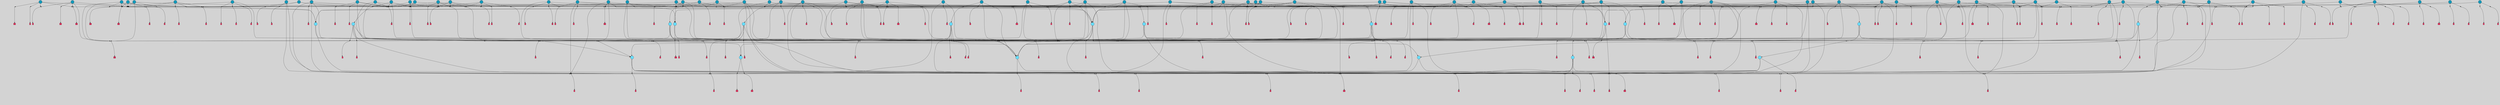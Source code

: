 // File exported with GEGELATI v1.3.1
// On the 2024-04-08 16:54:53
// With the File::TPGGraphDotExporter
digraph{
	graph[pad = "0.212, 0.055" bgcolor = lightgray]
	node[shape=circle style = filled label = ""]
		T3 [fillcolor="#66ddff"]
		T7 [fillcolor="#66ddff"]
		T9 [fillcolor="#66ddff"]
		T11 [fillcolor="#66ddff"]
		T24 [fillcolor="#66ddff"]
		T27 [fillcolor="#66ddff"]
		T54 [fillcolor="#66ddff"]
		T82 [fillcolor="#66ddff"]
		T90 [fillcolor="#66ddff"]
		T95 [fillcolor="#1199bb"]
		T111 [fillcolor="#66ddff"]
		T116 [fillcolor="#1199bb"]
		T129 [fillcolor="#66ddff"]
		T131 [fillcolor="#66ddff"]
		T147 [fillcolor="#1199bb"]
		T149 [fillcolor="#66ddff"]
		T158 [fillcolor="#1199bb"]
		T175 [fillcolor="#1199bb"]
		T183 [fillcolor="#1199bb"]
		T188 [fillcolor="#66ddff"]
		T192 [fillcolor="#66ddff"]
		T193 [fillcolor="#1199bb"]
		T194 [fillcolor="#1199bb"]
		T203 [fillcolor="#66ddff"]
		T209 [fillcolor="#1199bb"]
		T213 [fillcolor="#1199bb"]
		T220 [fillcolor="#1199bb"]
		T223 [fillcolor="#1199bb"]
		T225 [fillcolor="#1199bb"]
		T234 [fillcolor="#1199bb"]
		T237 [fillcolor="#1199bb"]
		T241 [fillcolor="#1199bb"]
		T243 [fillcolor="#1199bb"]
		T246 [fillcolor="#1199bb"]
		T248 [fillcolor="#1199bb"]
		T253 [fillcolor="#1199bb"]
		T258 [fillcolor="#1199bb"]
		T260 [fillcolor="#1199bb"]
		T261 [fillcolor="#1199bb"]
		T262 [fillcolor="#1199bb"]
		T265 [fillcolor="#1199bb"]
		T270 [fillcolor="#1199bb"]
		T273 [fillcolor="#1199bb"]
		T277 [fillcolor="#1199bb"]
		T280 [fillcolor="#1199bb"]
		T281 [fillcolor="#1199bb"]
		T282 [fillcolor="#1199bb"]
		T283 [fillcolor="#1199bb"]
		T285 [fillcolor="#1199bb"]
		T286 [fillcolor="#1199bb"]
		T288 [fillcolor="#1199bb"]
		T289 [fillcolor="#1199bb"]
		T293 [fillcolor="#1199bb"]
		T294 [fillcolor="#1199bb"]
		T303 [fillcolor="#1199bb"]
		T307 [fillcolor="#1199bb"]
		T308 [fillcolor="#1199bb"]
		T310 [fillcolor="#66ddff"]
		T314 [fillcolor="#1199bb"]
		T317 [fillcolor="#66ddff"]
		T318 [fillcolor="#1199bb"]
		T319 [fillcolor="#66ddff"]
		T320 [fillcolor="#1199bb"]
		T322 [fillcolor="#1199bb"]
		T324 [fillcolor="#1199bb"]
		T325 [fillcolor="#1199bb"]
		T328 [fillcolor="#1199bb"]
		T329 [fillcolor="#1199bb"]
		T330 [fillcolor="#1199bb"]
		T331 [fillcolor="#1199bb"]
		T332 [fillcolor="#1199bb"]
		T334 [fillcolor="#1199bb"]
		T335 [fillcolor="#1199bb"]
		T336 [fillcolor="#1199bb"]
		T338 [fillcolor="#1199bb"]
		T340 [fillcolor="#1199bb"]
		T341 [fillcolor="#1199bb"]
		T342 [fillcolor="#1199bb"]
		T343 [fillcolor="#1199bb"]
		T344 [fillcolor="#1199bb"]
		T345 [fillcolor="#1199bb"]
		T346 [fillcolor="#1199bb"]
		T347 [fillcolor="#1199bb"]
		T348 [fillcolor="#1199bb"]
		T349 [fillcolor="#1199bb"]
		T350 [fillcolor="#1199bb"]
		T351 [fillcolor="#1199bb"]
		T352 [fillcolor="#1199bb"]
		T353 [fillcolor="#1199bb"]
		T355 [fillcolor="#1199bb"]
		T356 [fillcolor="#1199bb"]
		T357 [fillcolor="#1199bb"]
		T358 [fillcolor="#1199bb"]
		T359 [fillcolor="#1199bb"]
		T360 [fillcolor="#1199bb"]
		T361 [fillcolor="#1199bb"]
		T362 [fillcolor="#1199bb"]
		T363 [fillcolor="#1199bb"]
		T364 [fillcolor="#1199bb"]
		T365 [fillcolor="#1199bb"]
		T366 [fillcolor="#1199bb"]
		P2013 [fillcolor="#cccccc" shape=point] //6|
		I2013 [shape=box style=invis label="6|1&2|6#1|7&#92;n10|7&2|0#1|5&#92;n9|4&0|1#2|2&#92;n8|6&0|0#1|0&#92;n"]
		P2013 -> I2013[style=invis]
		A1706 [fillcolor="#ff3366" shape=box margin=0.03 width=0 height=0 label="3"]
		T3 -> P2013 -> A1706
		P2014 [fillcolor="#cccccc" shape=point] //3|
		I2014 [shape=box style=invis label="7|6&2|4#0|2&#92;n10|3&2|7#1|4&#92;n11|6&0|4#0|1&#92;n7|1&0|0#2|6&#92;n7|6&0|3#2|6&#92;n4|0&2|6#0|1&#92;n4|4&2|5#0|2&#92;n4|6&0|4#2|7&#92;n10|0&2|3#1|5&#92;n2|6&0|5#0|2&#92;n1|0&2|3#0|7&#92;n1|6&2|0#0|5&#92;n6|2&0|1#0|7&#92;n9|2&0|3#2|7&#92;n5|3&0|6#0|6&#92;n1|7&2|5#2|3&#92;n8|1&2|7#0|6&#92;n1|0&2|5#2|1&#92;n7|1&2|2#2|5&#92;n7|4&2|6#0|3&#92;n"]
		P2014 -> I2014[style=invis]
		A1707 [fillcolor="#ff3366" shape=box margin=0.03 width=0 height=0 label="4"]
		T3 -> P2014 -> A1707
		P2015 [fillcolor="#cccccc" shape=point] //-3|
		I2015 [shape=box style=invis label="1|6&2|7#0|7&#92;n10|2&0|7#1|3&#92;n9|6&2|7#2|2&#92;n5|3&0|7#0|7&#92;n1|6&2|3#0|0&#92;n2|3&2|3#2|2&#92;n5|1&2|6#0|6&#92;n"]
		P2015 -> I2015[style=invis]
		A1708 [fillcolor="#ff3366" shape=box margin=0.03 width=0 height=0 label="7"]
		T7 -> P2015 -> A1708
		P2016 [fillcolor="#cccccc" shape=point] //5|
		I2016 [shape=box style=invis label="0|5&2|3#0|1&#92;n0|6&2|1#2|4&#92;n6|2&2|6#0|7&#92;n7|4&0|3#0|1&#92;n5|4&0|7#1|6&#92;n9|1&0|5#2|2&#92;n6|3&2|3#1|7&#92;n11|7&2|4#1|6&#92;n2|5&0|1#0|0&#92;n4|7&0|0#0|2&#92;n6|2&0|6#0|0&#92;n2|1&2|6#2|4&#92;n10|0&2|0#1|0&#92;n6|6&2|4#0|6&#92;n"]
		P2016 -> I2016[style=invis]
		A1709 [fillcolor="#ff3366" shape=box margin=0.03 width=0 height=0 label="8"]
		T7 -> P2016 -> A1709
		P2017 [fillcolor="#cccccc" shape=point] //-6|
		I2017 [shape=box style=invis label="11|1&0|7#2|0&#92;n10|4&0|1#1|0&#92;n4|3&2|4#2|1&#92;n0|5&2|0#0|0&#92;n6|1&0|0#0|3&#92;n8|2&2|0#0|4&#92;n11|4&2|0#1|6&#92;n7|0&2|6#2|3&#92;n5|3&2|6#2|0&#92;n2|0&2|0#0|4&#92;n"]
		P2017 -> I2017[style=invis]
		A1710 [fillcolor="#ff3366" shape=box margin=0.03 width=0 height=0 label="9"]
		T9 -> P2017 -> A1710
		P2018 [fillcolor="#cccccc" shape=point] //2|
		I2018 [shape=box style=invis label="6|3&2|7#1|4&#92;n8|6&0|0#2|5&#92;n2|1&0|2#0|3&#92;n8|7&0|6#0|4&#92;n2|1&2|0#0|1&#92;n0|0&2|2#2|3&#92;n6|6&0|7#2|1&#92;n6|1&0|7#2|6&#92;n5|4&2|7#0|4&#92;n0|3&0|4#2|0&#92;n11|0&2|0#2|5&#92;n4|5&2|5#2|4&#92;n5|7&0|6#0|4&#92;n9|7&2|5#0|3&#92;n5|4&2|1#0|3&#92;n5|3&0|1#1|7&#92;n0|4&0|3#2|5&#92;n"]
		P2018 -> I2018[style=invis]
		A1711 [fillcolor="#ff3366" shape=box margin=0.03 width=0 height=0 label="10"]
		T9 -> P2018 -> A1711
		P2019 [fillcolor="#cccccc" shape=point] //6|
		I2019 [shape=box style=invis label="3|0&2|7#2|2&#92;n3|2&0|4#2|5&#92;n5|1&0|2#1|0&#92;n8|7&0|1#2|0&#92;n8|5&0|3#0|6&#92;n0|2&0|2#2|3&#92;n1|5&2|5#0|5&#92;n5|6&0|6#0|7&#92;n6|7&0|0#2|6&#92;n1|2&2|3#0|0&#92;n7|7&2|3#0|4&#92;n0|7&2|7#0|6&#92;n1|0&2|2#2|7&#92;n4|4&0|1#0|0&#92;n"]
		P2019 -> I2019[style=invis]
		A1712 [fillcolor="#ff3366" shape=box margin=0.03 width=0 height=0 label="11"]
		T11 -> P2019 -> A1712
		P2020 [fillcolor="#cccccc" shape=point] //-4|
		I2020 [shape=box style=invis label="4|1&0|4#2|6&#92;n1|2&2|2#2|0&#92;n1|2&2|0#0|6&#92;n8|4&2|3#2|5&#92;n5|5&2|1#1|0&#92;n"]
		P2020 -> I2020[style=invis]
		A1713 [fillcolor="#ff3366" shape=box margin=0.03 width=0 height=0 label="12"]
		T11 -> P2020 -> A1713
		P2021 [fillcolor="#cccccc" shape=point] //1|
		I2021 [shape=box style=invis label="5|1&0|6#2|7&#92;n2|4&0|4#2|2&#92;n0|6&0|5#0|4&#92;n10|6&2|5#1|6&#92;n9|3&0|1#1|7&#92;n10|3&2|2#1|0&#92;n5|0&0|0#2|1&#92;n11|3&2|3#1|5&#92;n10|3&0|1#1|0&#92;n2|4&0|1#0|1&#92;n0|2&0|3#2|4&#92;n9|2&2|1#2|5&#92;n11|7&2|6#2|6&#92;n"]
		P2021 -> I2021[style=invis]
		T24 -> P2021 -> T7
		P2022 [fillcolor="#cccccc" shape=point] //5|
		I2022 [shape=box style=invis label="3|0&2|0#0|1&#92;n3|0&0|7#0|1&#92;n5|3&0|2#2|6&#92;n4|4&2|4#2|6&#92;n11|2&0|7#1|6&#92;n2|7&2|2#2|5&#92;n9|3&2|6#2|7&#92;n7|7&0|0#0|4&#92;n6|1&2|4#2|3&#92;n5|4&2|0#1|6&#92;n1|3&0|7#0|4&#92;n"]
		P2022 -> I2022[style=invis]
		A1714 [fillcolor="#ff3366" shape=box margin=0.03 width=0 height=0 label="7"]
		T24 -> P2022 -> A1714
		P2023 [fillcolor="#cccccc" shape=point] //-2|
		I2023 [shape=box style=invis label="4|1&0|4#0|3&#92;n4|2&0|5#2|0&#92;n5|5&2|6#0|5&#92;n1|4&0|1#0|2&#92;n6|3&2|7#1|5&#92;n0|4&2|0#0|3&#92;n8|5&2|5#1|2&#92;n10|7&2|7#1|1&#92;n3|4&0|0#2|1&#92;n3|6&2|5#2|5&#92;n8|3&0|1#0|7&#92;n10|0&2|7#1|3&#92;n4|1&2|4#0|1&#92;n9|3&2|0#0|4&#92;n3|6&2|0#0|4&#92;n1|2&0|6#2|1&#92;n4|0&2|1#2|2&#92;n"]
		P2023 -> I2023[style=invis]
		A1715 [fillcolor="#ff3366" shape=box margin=0.03 width=0 height=0 label="14"]
		T24 -> P2023 -> A1715
		P2024 [fillcolor="#cccccc" shape=point] //2|
		I2024 [shape=box style=invis label="9|1&2|3#0|1&#92;n5|2&2|0#2|4&#92;n3|6&2|5#2|7&#92;n7|0&2|5#0|4&#92;n1|2&0|3#0|5&#92;n7|3&2|7#0|0&#92;n"]
		P2024 -> I2024[style=invis]
		A1716 [fillcolor="#ff3366" shape=box margin=0.03 width=0 height=0 label="2"]
		T27 -> P2024 -> A1716
		P2025 [fillcolor="#cccccc" shape=point] //-6|
		I2025 [shape=box style=invis label="7|5&0|4#0|4&#92;n11|0&2|5#2|1&#92;n"]
		P2025 -> I2025[style=invis]
		A1717 [fillcolor="#ff3366" shape=box margin=0.03 width=0 height=0 label="3"]
		T27 -> P2025 -> A1717
		T27 -> P2014
		P2026 [fillcolor="#cccccc" shape=point] //0|
		I2026 [shape=box style=invis label="2|5&0|1#0|6&#92;n6|1&2|2#2|7&#92;n8|0&0|3#1|4&#92;n4|3&2|5#2|4&#92;n8|1&2|4#0|0&#92;n6|6&0|1#2|6&#92;n11|7&2|4#2|5&#92;n6|2&2|4#0|2&#92;n8|5&2|4#2|4&#92;n2|1&2|1#2|2&#92;n2|7&2|5#2|6&#92;n9|7&0|5#0|4&#92;n1|2&0|5#2|6&#92;n4|2&2|3#2|7&#92;n3|3&2|1#0|2&#92;n"]
		P2026 -> I2026[style=invis]
		A1718 [fillcolor="#ff3366" shape=box margin=0.03 width=0 height=0 label="5"]
		T27 -> P2026 -> A1718
		P2027 [fillcolor="#cccccc" shape=point] //0|
		I2027 [shape=box style=invis label="4|0&0|3#2|7&#92;n10|2&0|3#1|7&#92;n3|5&0|2#0|3&#92;n4|5&0|0#2|1&#92;n10|7&2|0#1|2&#92;n5|3&2|3#1|6&#92;n9|5&2|0#0|4&#92;n5|4&2|7#0|2&#92;n10|3&2|7#1|4&#92;n7|2&0|1#2|6&#92;n8|6&0|5#0|5&#92;n8|7&2|3#0|5&#92;n2|6&2|4#0|0&#92;n"]
		P2027 -> I2027[style=invis]
		A1719 [fillcolor="#ff3366" shape=box margin=0.03 width=0 height=0 label="5"]
		T27 -> P2027 -> A1719
		P2028 [fillcolor="#cccccc" shape=point] //8|
		I2028 [shape=box style=invis label="9|0&0|1#2|0&#92;n10|1&2|5#1|4&#92;n8|2&2|6#0|4&#92;n2|4&2|5#2|3&#92;n4|2&2|2#0|2&#92;n7|5&0|2#0|0&#92;n8|2&2|1#1|3&#92;n8|7&0|7#2|1&#92;n1|1&0|0#0|7&#92;n5|6&2|5#1|0&#92;n6|6&2|5#0|0&#92;n11|4&0|3#2|6&#92;n4|2&2|4#0|7&#92;n5|6&0|1#2|0&#92;n11|3&0|2#0|7&#92;n"]
		P2028 -> I2028[style=invis]
		A1720 [fillcolor="#ff3366" shape=box margin=0.03 width=0 height=0 label="6"]
		T54 -> P2028 -> A1720
		T54 -> P2022
		P2029 [fillcolor="#cccccc" shape=point] //-10|
		I2029 [shape=box style=invis label="3|6&0|0#0|4&#92;n4|1&2|4#0|1&#92;n5|1&0|1#0|4&#92;n5|5&2|6#0|5&#92;n6|5&0|6#0|3&#92;n11|1&2|0#0|1&#92;n0|7&2|0#0|3&#92;n1|2&0|6#0|1&#92;n8|0&0|4#2|0&#92;n0|4&0|7#2|7&#92;n7|0&2|7#1|3&#92;n3|1&0|5#2|5&#92;n5|1&0|4#0|3&#92;n2|2&0|2#0|0&#92;n8|3&0|1#0|7&#92;n3|0&0|3#0|5&#92;n7|2&0|5#2|0&#92;n6|3&2|7#1|5&#92;n4|7&2|7#2|1&#92;n"]
		P2029 -> I2029[style=invis]
		A1721 [fillcolor="#ff3366" shape=box margin=0.03 width=0 height=0 label="14"]
		T54 -> P2029 -> A1721
		T54 -> P2016
		P2030 [fillcolor="#cccccc" shape=point] //6|
		I2030 [shape=box style=invis label="7|0&2|5#1|2&#92;n10|6&2|1#1|3&#92;n7|5&0|2#0|7&#92;n10|7&0|1#1|5&#92;n4|6&2|5#0|5&#92;n4|4&0|7#2|7&#92;n"]
		P2030 -> I2030[style=invis]
		A1722 [fillcolor="#ff3366" shape=box margin=0.03 width=0 height=0 label="7"]
		T82 -> P2030 -> A1722
		P2031 [fillcolor="#cccccc" shape=point] //6|
		I2031 [shape=box style=invis label="0|5&2|3#0|1&#92;n0|6&2|1#2|4&#92;n9|1&0|5#2|2&#92;n7|4&0|3#0|1&#92;n5|4&0|7#1|6&#92;n2|5&0|1#0|0&#92;n6|3&2|3#1|7&#92;n11|7&2|4#1|6&#92;n6|2&2|6#0|1&#92;n4|7&0|0#0|2&#92;n6|2&0|6#0|0&#92;n9|1&2|6#2|4&#92;n10|0&2|0#1|0&#92;n6|6&2|4#0|6&#92;n"]
		P2031 -> I2031[style=invis]
		A1723 [fillcolor="#ff3366" shape=box margin=0.03 width=0 height=0 label="8"]
		T82 -> P2031 -> A1723
		T82 -> P2017
		P2032 [fillcolor="#cccccc" shape=point] //-2|
		I2032 [shape=box style=invis label="8|4&2|1#2|5&#92;n4|1&0|7#2|1&#92;n5|7&2|3#2|2&#92;n10|4&2|5#1|7&#92;n10|0&2|6#1|3&#92;n4|5&2|7#0|6&#92;n9|5&2|4#0|4&#92;n2|4&0|5#0|7&#92;n11|1&2|4#2|6&#92;n5|6&0|7#1|2&#92;n2|7&2|7#2|6&#92;n5|2&0|5#1|5&#92;n3|0&0|6#0|2&#92;n4|0&0|4#2|4&#92;n4|4&2|6#0|7&#92;n10|6&2|0#1|4&#92;n9|7&0|3#1|4&#92;n1|4&2|6#0|3&#92;n11|5&2|6#0|3&#92;n0|3&0|5#0|1&#92;n"]
		P2032 -> I2032[style=invis]
		A1724 [fillcolor="#ff3366" shape=box margin=0.03 width=0 height=0 label="13"]
		T90 -> P2032 -> A1724
		P2033 [fillcolor="#cccccc" shape=point] //4|
		I2033 [shape=box style=invis label="7|1&2|6#1|3&#92;n10|1&0|3#1|6&#92;n8|5&2|3#2|1&#92;n11|5&0|0#2|6&#92;n4|1&0|6#0|0&#92;n11|1&0|2#0|3&#92;n2|0&2|1#0|7&#92;n"]
		P2033 -> I2033[style=invis]
		A1725 [fillcolor="#ff3366" shape=box margin=0.03 width=0 height=0 label="2"]
		T90 -> P2033 -> A1725
		P2034 [fillcolor="#cccccc" shape=point] //7|
		I2034 [shape=box style=invis label="10|3&0|1#1|4&#92;n4|6&0|0#0|2&#92;n4|5&0|6#0|0&#92;n4|3&0|6#2|1&#92;n7|0&0|3#1|2&#92;n4|7&0|6#0|5&#92;n7|6&0|7#0|6&#92;n6|6&0|0#0|3&#92;n11|1&0|4#2|5&#92;n10|2&0|3#1|2&#92;n"]
		P2034 -> I2034[style=invis]
		A1726 [fillcolor="#ff3366" shape=box margin=0.03 width=0 height=0 label="4"]
		T90 -> P2034 -> A1726
		P2035 [fillcolor="#cccccc" shape=point] //-3|
		I2035 [shape=box style=invis label="8|1&2|3#0|5&#92;n0|6&0|5#0|5&#92;n3|7&2|1#0|6&#92;n3|5&0|1#0|0&#92;n9|5&2|0#0|4&#92;n3|5&0|2#0|3&#92;n10|6&2|4#1|0&#92;n9|4&2|7#2|6&#92;n1|7&2|5#2|2&#92;n"]
		P2035 -> I2035[style=invis]
		A1727 [fillcolor="#ff3366" shape=box margin=0.03 width=0 height=0 label="5"]
		T90 -> P2035 -> A1727
		P2036 [fillcolor="#cccccc" shape=point] //-7|
		I2036 [shape=box style=invis label="3|0&2|0#0|1&#92;n1|1&0|2#0|4&#92;n11|2&0|7#1|6&#92;n9|7&0|0#0|4&#92;n3|0&0|7#0|1&#92;n9|3&2|6#2|7&#92;n5|3&0|2#2|6&#92;n6|1&2|4#2|3&#92;n5|4&2|0#1|6&#92;n1|3&0|7#0|7&#92;n"]
		P2036 -> I2036[style=invis]
		A1728 [fillcolor="#ff3366" shape=box margin=0.03 width=0 height=0 label="7"]
		T90 -> P2036 -> A1728
		P2037 [fillcolor="#cccccc" shape=point] //4|
		I2037 [shape=box style=invis label="4|3&0|6#0|3&#92;n5|7&2|3#2|2&#92;n5|6&0|7#1|2&#92;n1|4&2|6#0|3&#92;n8|4&2|1#2|5&#92;n9|5&2|4#1|4&#92;n2|4&0|5#0|7&#92;n10|0&0|6#1|3&#92;n3|0&0|6#0|2&#92;n2|7&2|7#2|6&#92;n5|2&0|5#1|5&#92;n10|4&2|5#1|7&#92;n4|0&0|4#2|4&#92;n11|1&0|4#2|6&#92;n10|6&2|0#1|4&#92;n9|7&0|3#1|4&#92;n4|5&2|7#0|6&#92;n11|5&2|6#2|3&#92;n0|3&0|5#0|1&#92;n"]
		P2037 -> I2037[style=invis]
		A1729 [fillcolor="#ff3366" shape=box margin=0.03 width=0 height=0 label="13"]
		T95 -> P2037 -> A1729
		P2038 [fillcolor="#cccccc" shape=point] //8|
		I2038 [shape=box style=invis label="9|7&0|5#2|5&#92;n3|3&2|3#0|2&#92;n9|5&2|2#1|0&#92;n2|3&0|6#0|3&#92;n4|4&2|5#2|7&#92;n11|3&2|0#1|5&#92;n6|6&2|1#2|2&#92;n4|6&0|1#2|2&#92;n2|5&2|7#2|2&#92;n7|7&2|2#2|3&#92;n6|5&0|3#2|6&#92;n6|7&0|6#0|2&#92;n"]
		P2038 -> I2038[style=invis]
		A1730 [fillcolor="#ff3366" shape=box margin=0.03 width=0 height=0 label="14"]
		T95 -> P2038 -> A1730
		P2039 [fillcolor="#cccccc" shape=point] //2|
		I2039 [shape=box style=invis label="4|1&0|4#2|6&#92;n5|5&2|1#1|0&#92;n1|0&2|0#0|6&#92;n8|4&2|3#2|5&#92;n"]
		P2039 -> I2039[style=invis]
		T95 -> P2039 -> T11
		P2040 [fillcolor="#cccccc" shape=point] //-9|
		I2040 [shape=box style=invis label="2|0&2|0#2|1&#92;n4|4&2|4#2|6&#92;n9|1&0|3#1|7&#92;n5|3&0|2#2|6&#92;n2|7&2|2#2|5&#92;n5|4&2|0#1|6&#92;n3|0&0|7#0|1&#92;n1|3&0|7#0|4&#92;n11|6&2|2#0|7&#92;n7|7&0|0#0|4&#92;n11|0&0|7#1|6&#92;n9|3&2|6#2|7&#92;n"]
		P2040 -> I2040[style=invis]
		A1731 [fillcolor="#ff3366" shape=box margin=0.03 width=0 height=0 label="7"]
		T95 -> P2040 -> A1731
		P2041 [fillcolor="#cccccc" shape=point] //-8|
		I2041 [shape=box style=invis label="7|5&0|4#2|4&#92;n"]
		P2041 -> I2041[style=invis]
		A1732 [fillcolor="#ff3366" shape=box margin=0.03 width=0 height=0 label="3"]
		T95 -> P2041 -> A1732
		P2042 [fillcolor="#cccccc" shape=point] //-5|
		I2042 [shape=box style=invis label="0|0&2|3#0|2&#92;n10|5&0|6#1|3&#92;n7|3&0|6#2|3&#92;n3|4&0|6#0|6&#92;n10|5&0|2#1|1&#92;n5|0&0|1#0|3&#92;n6|6&2|5#1|5&#92;n7|4&0|2#1|7&#92;n5|7&0|1#2|5&#92;n1|5&0|0#0|3&#92;n7|5&2|1#2|6&#92;n9|0&0|2#0|0&#92;n4|0&2|4#0|0&#92;n4|6&0|0#2|3&#92;n3|1&0|6#2|5&#92;n7|7&2|1#2|3&#92;n9|4&2|2#0|6&#92;n"]
		P2042 -> I2042[style=invis]
		T111 -> P2042 -> T9
		P2043 [fillcolor="#cccccc" shape=point] //7|
		I2043 [shape=box style=invis label="7|4&2|1#2|0&#92;n4|1&2|4#2|3&#92;n5|0&2|0#2|2&#92;n6|1&2|4#2|6&#92;n"]
		P2043 -> I2043[style=invis]
		A1733 [fillcolor="#ff3366" shape=box margin=0.03 width=0 height=0 label="9"]
		T111 -> P2043 -> A1733
		P2044 [fillcolor="#cccccc" shape=point] //2|
		I2044 [shape=box style=invis label="3|0&2|0#0|1&#92;n11|2&0|7#1|6&#92;n8|7&2|4#0|5&#92;n5|3&0|2#2|6&#92;n4|4&2|4#2|6&#92;n3|0&0|7#0|1&#92;n2|7&2|2#2|5&#92;n9|3&2|6#2|7&#92;n7|7&0|0#0|4&#92;n6|1&2|4#1|3&#92;n5|4&2|0#1|6&#92;n1|3&0|7#0|4&#92;n"]
		P2044 -> I2044[style=invis]
		A1734 [fillcolor="#ff3366" shape=box margin=0.03 width=0 height=0 label="7"]
		T111 -> P2044 -> A1734
		T111 -> P2017
		P2045 [fillcolor="#cccccc" shape=point] //-4|
		I2045 [shape=box style=invis label="9|7&0|0#2|0&#92;n6|6&0|5#2|0&#92;n7|3&0|0#0|4&#92;n3|5&0|3#0|3&#92;n9|1&0|1#1|1&#92;n11|5&2|7#1|5&#92;n1|5&2|5#0|2&#92;n6|0&0|6#2|5&#92;n0|3&2|4#2|5&#92;n1|6&2|5#2|2&#92;n9|5&2|1#2|2&#92;n"]
		P2045 -> I2045[style=invis]
		T116 -> P2045 -> T9
		P2046 [fillcolor="#cccccc" shape=point] //4|
		I2046 [shape=box style=invis label="9|2&0|6#2|1&#92;n11|5&0|1#2|0&#92;n2|4&0|4#2|1&#92;n5|0&2|4#0|2&#92;n"]
		P2046 -> I2046[style=invis]
		A1735 [fillcolor="#ff3366" shape=box margin=0.03 width=0 height=0 label="3"]
		T116 -> P2046 -> A1735
		P2047 [fillcolor="#cccccc" shape=point] //-2|
		I2047 [shape=box style=invis label="5|2&2|0#2|4&#92;n9|1&2|3#0|1&#92;n3|6&2|5#2|7&#92;n7|0&2|1#0|4&#92;n1|2&0|3#0|5&#92;n7|3&2|7#0|0&#92;n"]
		P2047 -> I2047[style=invis]
		A1736 [fillcolor="#ff3366" shape=box margin=0.03 width=0 height=0 label="2"]
		T116 -> P2047 -> A1736
		T116 -> P2014
		T116 -> P2027
		T129 -> P2028
		T129 -> P2022
		P2048 [fillcolor="#cccccc" shape=point] //10|
		I2048 [shape=box style=invis label="4|5&2|7#2|1&#92;n1|7&2|3#0|6&#92;n3|5&2|2#0|3&#92;n10|3&0|7#1|4&#92;n7|1&0|4#2|6&#92;n10|2&0|3#1|7&#92;n9|5&2|0#0|4&#92;n4|0&0|3#2|7&#92;n11|4&2|6#1|2&#92;n5|4&2|7#0|2&#92;n2|6&2|4#0|0&#92;n6|5&0|7#2|1&#92;n5|3&2|3#1|6&#92;n10|7&2|0#1|2&#92;n"]
		P2048 -> I2048[style=invis]
		A1737 [fillcolor="#ff3366" shape=box margin=0.03 width=0 height=0 label="5"]
		T129 -> P2048 -> A1737
		P2049 [fillcolor="#cccccc" shape=point] //5|
		I2049 [shape=box style=invis label="9|4&2|3#1|3&#92;n0|4&2|4#0|5&#92;n6|1&2|6#2|5&#92;n4|0&0|5#2|0&#92;n"]
		P2049 -> I2049[style=invis]
		A1738 [fillcolor="#ff3366" shape=box margin=0.03 width=0 height=0 label="7"]
		T129 -> P2049 -> A1738
		P2050 [fillcolor="#cccccc" shape=point] //6|
		I2050 [shape=box style=invis label="9|4&2|7#0|6&#92;n8|4&0|1#1|0&#92;n1|3&0|0#2|1&#92;n2|4&0|6#2|2&#92;n5|1&2|5#0|7&#92;n3|0&0|3#2|6&#92;n2|2&2|6#0|2&#92;n8|4&0|4#2|2&#92;n5|1&2|4#0|3&#92;n9|4&0|6#0|6&#92;n5|0&2|2#1|5&#92;n11|7&0|0#1|1&#92;n0|4&0|3#0|3&#92;n7|7&2|4#2|5&#92;n1|5&0|1#2|1&#92;n"]
		P2050 -> I2050[style=invis]
		A1739 [fillcolor="#ff3366" shape=box margin=0.03 width=0 height=0 label="1"]
		T129 -> P2050 -> A1739
		P2051 [fillcolor="#cccccc" shape=point] //6|
		I2051 [shape=box style=invis label="10|4&2|6#1|2&#92;n8|4&0|1#1|0&#92;n0|4&2|6#0|0&#92;n8|4&2|5#2|1&#92;n7|5&2|5#1|0&#92;n3|6&0|6#2|2&#92;n1|7&0|7#0|5&#92;n2|0&0|7#2|4&#92;n2|6&2|2#0|0&#92;n0|7&2|7#0|7&#92;n11|6&0|4#2|2&#92;n5|5&0|0#0|1&#92;n10|1&0|0#1|0&#92;n7|3&0|1#2|5&#92;n9|2&2|7#1|5&#92;n9|4&2|6#2|7&#92;n1|6&2|4#2|2&#92;n3|3&2|2#0|7&#92;n1|6&2|0#0|0&#92;n6|4&2|6#1|0&#92;n"]
		P2051 -> I2051[style=invis]
		A1740 [fillcolor="#ff3366" shape=box margin=0.03 width=0 height=0 label="1"]
		T131 -> P2051 -> A1740
		P2052 [fillcolor="#cccccc" shape=point] //9|
		I2052 [shape=box style=invis label="11|0&2|0#1|1&#92;n3|6&0|6#0|0&#92;n1|4&0|0#2|4&#92;n7|5&2|2#1|3&#92;n11|7&2|6#1|7&#92;n5|2&0|6#1|5&#92;n9|5&0|6#0|3&#92;n2|2&2|7#0|5&#92;n9|3&2|2#2|0&#92;n11|0&2|7#0|1&#92;n1|1&2|0#0|1&#92;n6|6&0|6#1|2&#92;n9|7&0|1#0|3&#92;n2|0&2|4#2|5&#92;n2|4&2|2#0|0&#92;n6|1&2|1#1|7&#92;n10|7&2|5#1|6&#92;n11|5&2|7#2|4&#92;n"]
		P2052 -> I2052[style=invis]
		A1741 [fillcolor="#ff3366" shape=box margin=0.03 width=0 height=0 label="1"]
		T131 -> P2052 -> A1741
		T131 -> P2025
		P2053 [fillcolor="#cccccc" shape=point] //5|
		I2053 [shape=box style=invis label="3|0&0|0#0|1&#92;n5|6&0|4#0|3&#92;n4|4&2|4#2|6&#92;n11|2&0|7#1|6&#92;n2|7&2|2#2|5&#92;n9|3&2|6#2|7&#92;n7|7&0|0#0|4&#92;n6|1&2|4#2|3&#92;n5|4&2|0#1|6&#92;n5|3&0|2#2|6&#92;n1|3&0|7#0|4&#92;n"]
		P2053 -> I2053[style=invis]
		A1742 [fillcolor="#ff3366" shape=box margin=0.03 width=0 height=0 label="7"]
		T131 -> P2053 -> A1742
		T131 -> P2049
		P2054 [fillcolor="#cccccc" shape=point] //-1|
		I2054 [shape=box style=invis label="11|7&2|0#1|7&#92;n1|5&2|4#2|4&#92;n4|3&0|1#0|5&#92;n1|6&0|0#0|4&#92;n8|6&2|4#0|0&#92;n4|0&0|0#0|5&#92;n10|4&2|0#1|0&#92;n9|6&2|5#1|3&#92;n0|7&2|1#0|5&#92;n0|6&2|3#2|0&#92;n4|4&0|5#0|1&#92;n"]
		P2054 -> I2054[style=invis]
		A1743 [fillcolor="#ff3366" shape=box margin=0.03 width=0 height=0 label="12"]
		T147 -> P2054 -> A1743
		P2055 [fillcolor="#cccccc" shape=point] //1|
		I2055 [shape=box style=invis label="2|2&2|3#0|2&#92;n2|2&0|5#2|5&#92;n8|4&0|1#1|0&#92;n9|7&0|6#0|3&#92;n5|1&2|2#0|7&#92;n10|7&0|7#1|3&#92;n7|7&2|4#2|5&#92;n5|5&0|2#2|1&#92;n2|6&2|2#0|0&#92;n9|3&2|2#2|0&#92;n0|6&0|6#2|2&#92;n7|7&0|1#2|3&#92;n3|6&0|1#0|5&#92;n1|5&0|1#2|7&#92;n"]
		P2055 -> I2055[style=invis]
		A1744 [fillcolor="#ff3366" shape=box margin=0.03 width=0 height=0 label="1"]
		T147 -> P2055 -> A1744
		P2056 [fillcolor="#cccccc" shape=point] //-9|
		I2056 [shape=box style=invis label="4|7&2|6#0|5&#92;n11|3&0|2#2|6&#92;n10|2&2|4#1|6&#92;n3|0&2|6#2|7&#92;n4|3&0|5#0|7&#92;n2|3&0|7#0|7&#92;n10|6&0|7#1|5&#92;n10|1&2|2#1|1&#92;n1|7&0|3#2|6&#92;n"]
		P2056 -> I2056[style=invis]
		A1745 [fillcolor="#ff3366" shape=box margin=0.03 width=0 height=0 label="4"]
		T147 -> P2056 -> A1745
		P2057 [fillcolor="#cccccc" shape=point] //7|
		I2057 [shape=box style=invis label="7|2&0|4#1|3&#92;n7|7&0|0#0|4&#92;n4|4&2|4#2|6&#92;n2|3&2|2#2|5&#92;n8|0&0|2#2|1&#92;n9|3&2|6#2|7&#92;n6|4&2|4#2|3&#92;n3|3&2|0#0|1&#92;n6|4&2|0#1|6&#92;n5|3&0|7#0|4&#92;n"]
		P2057 -> I2057[style=invis]
		A1746 [fillcolor="#ff3366" shape=box margin=0.03 width=0 height=0 label="7"]
		T147 -> P2057 -> A1746
		P2058 [fillcolor="#cccccc" shape=point] //-6|
		I2058 [shape=box style=invis label="9|0&2|0#0|1&#92;n3|2&0|2#0|3&#92;n5|4&0|5#1|7&#92;n2|1&0|4#0|3&#92;n9|2&2|0#2|4&#92;n7|6&0|4#0|2&#92;n2|3&0|6#2|6&#92;n1|2&0|3#2|0&#92;n"]
		P2058 -> I2058[style=invis]
		T147 -> P2058 -> T54
		P2059 [fillcolor="#cccccc" shape=point] //-3|
		I2059 [shape=box style=invis label="2|6&0|0#0|7&#92;n9|6&2|0#0|6&#92;n3|0&0|5#0|1&#92;n5|5&0|4#0|3&#92;n6|1&2|4#2|3&#92;n2|7&2|2#2|5&#92;n5|3&0|2#2|6&#92;n7|7&0|0#0|4&#92;n5|4&2|0#1|6&#92;n9|3&2|6#2|7&#92;n1|3&0|7#0|4&#92;n"]
		P2059 -> I2059[style=invis]
		A1747 [fillcolor="#ff3366" shape=box margin=0.03 width=0 height=0 label="7"]
		T149 -> P2059 -> A1747
		P2060 [fillcolor="#cccccc" shape=point] //4|
		I2060 [shape=box style=invis label="6|0&0|7#1|0&#92;n8|6&2|6#2|7&#92;n"]
		P2060 -> I2060[style=invis]
		A1748 [fillcolor="#ff3366" shape=box margin=0.03 width=0 height=0 label="3"]
		T149 -> P2060 -> A1748
		P2061 [fillcolor="#cccccc" shape=point] //0|
		I2061 [shape=box style=invis label="2|5&0|1#0|6&#92;n6|1&2|2#2|7&#92;n8|0&0|3#1|4&#92;n11|7&2|4#2|5&#92;n8|1&2|4#0|0&#92;n6|6&0|1#2|6&#92;n7|0&2|4#1|0&#92;n4|1&2|5#2|4&#92;n6|2&2|4#0|2&#92;n8|5&2|4#2|4&#92;n2|1&2|1#2|2&#92;n2|7&2|5#2|6&#92;n9|7&0|5#0|4&#92;n1|2&0|5#2|6&#92;n4|2&2|3#2|7&#92;n3|3&2|1#0|2&#92;n"]
		P2061 -> I2061[style=invis]
		A1749 [fillcolor="#ff3366" shape=box margin=0.03 width=0 height=0 label="5"]
		T149 -> P2061 -> A1749
		T149 -> P2041
		P2062 [fillcolor="#cccccc" shape=point] //7|
		I2062 [shape=box style=invis label="1|6&2|7#0|7&#92;n9|6&2|7#2|2&#92;n10|2&0|7#1|0&#92;n1|6&2|3#0|0&#92;n5|0&2|2#1|1&#92;n2|3&2|3#2|2&#92;n5|1&2|6#0|6&#92;n"]
		P2062 -> I2062[style=invis]
		T149 -> P2062 -> T90
		P2063 [fillcolor="#cccccc" shape=point] //7|
		I2063 [shape=box style=invis label="7|0&2|1#2|0&#92;n9|7&2|1#1|7&#92;n8|2&0|1#1|0&#92;n6|6&0|2#1|1&#92;n2|2&0|5#0|0&#92;n5|7&0|0#2|1&#92;n5|1&2|5#1|5&#92;n4|7&2|4#2|3&#92;n10|5&2|2#1|5&#92;n1|3&2|2#2|0&#92;n10|2&2|6#1|5&#92;n"]
		P2063 -> I2063[style=invis]
		A1750 [fillcolor="#ff3366" shape=box margin=0.03 width=0 height=0 label="1"]
		T158 -> P2063 -> A1750
		P2064 [fillcolor="#cccccc" shape=point] //7|
		I2064 [shape=box style=invis label="7|4&2|7#0|4&#92;n4|6&0|1#2|5&#92;n2|1&2|3#0|0&#92;n4|3&2|0#0|1&#92;n0|0&2|7#2|7&#92;n7|7&0|5#2|3&#92;n5|0&2|1#2|2&#92;n10|0&0|4#1|2&#92;n4|4&0|7#0|0&#92;n6|7&0|2#0|1&#92;n1|4&2|5#0|4&#92;n"]
		P2064 -> I2064[style=invis]
		A1751 [fillcolor="#ff3366" shape=box margin=0.03 width=0 height=0 label="0"]
		T158 -> P2064 -> A1751
		P2065 [fillcolor="#cccccc" shape=point] //5|
		I2065 [shape=box style=invis label="0|5&2|3#0|1&#92;n0|6&2|1#2|4&#92;n6|2&2|6#0|7&#92;n9|0&2|7#1|1&#92;n7|4&0|3#0|1&#92;n11|7&2|4#1|6&#92;n9|1&0|5#2|2&#92;n5|4&0|7#1|6&#92;n2|5&0|1#0|0&#92;n4|7&0|0#0|2&#92;n6|2&0|6#0|0&#92;n2|1&2|6#2|4&#92;n10|0&0|0#1|0&#92;n6|6&2|4#0|6&#92;n"]
		P2065 -> I2065[style=invis]
		T158 -> P2065 -> T129
		P2066 [fillcolor="#cccccc" shape=point] //3|
		I2066 [shape=box style=invis label="4|7&0|7#2|7&#92;n11|5&2|6#0|2&#92;n5|5&2|6#2|0&#92;n3|2&0|6#0|3&#92;n10|2&2|5#1|5&#92;n9|4&2|3#1|5&#92;n2|5&2|7#2|4&#92;n11|3&2|5#1|0&#92;n7|0&0|7#2|1&#92;n1|2&0|5#0|1&#92;n"]
		P2066 -> I2066[style=invis]
		A1752 [fillcolor="#ff3366" shape=box margin=0.03 width=0 height=0 label="5"]
		T175 -> P2066 -> A1752
		P2067 [fillcolor="#cccccc" shape=point] //2|
		I2067 [shape=box style=invis label="7|1&0|6#0|1&#92;n5|2&2|5#1|6&#92;n10|1&2|1#1|1&#92;n4|7&0|4#2|2&#92;n11|7&0|4#2|7&#92;n5|0&0|5#1|7&#92;n8|2&0|5#2|4&#92;n10|0&2|6#1|6&#92;n5|1&0|1#2|3&#92;n1|6&2|0#0|1&#92;n9|6&2|2#1|4&#92;n3|4&2|3#0|0&#92;n10|1&0|1#1|0&#92;n2|2&0|1#2|1&#92;n3|1&2|7#0|3&#92;n"]
		P2067 -> I2067[style=invis]
		A1753 [fillcolor="#ff3366" shape=box margin=0.03 width=0 height=0 label="10"]
		T175 -> P2067 -> A1753
		P2068 [fillcolor="#cccccc" shape=point] //-1|
		I2068 [shape=box style=invis label="1|7&2|1#0|6&#92;n8|1&2|3#0|5&#92;n10|6&2|7#1|0&#92;n1|7&2|5#0|2&#92;n0|3&0|3#2|2&#92;n3|5&0|1#0|0&#92;n3|5&0|2#0|3&#92;n1|5&2|0#0|4&#92;n5|7&2|2#2|5&#92;n4|0&2|3#0|3&#92;n"]
		P2068 -> I2068[style=invis]
		T175 -> P2068 -> T3
		P2069 [fillcolor="#cccccc" shape=point] //-3|
		I2069 [shape=box style=invis label="6|3&2|4#1|4&#92;n5|3&0|1#1|7&#92;n2|1&0|2#2|3&#92;n8|7&0|6#0|4&#92;n2|1&2|0#0|1&#92;n0|0&2|2#2|3&#92;n6|1&0|7#2|6&#92;n5|7&0|2#0|4&#92;n0|3&0|4#2|0&#92;n11|0&2|0#2|5&#92;n6|0&2|0#1|4&#92;n8|6&0|2#2|5&#92;n5|4&2|1#0|3&#92;n9|7&2|5#0|3&#92;n5|4&2|7#0|4&#92;n"]
		P2069 -> I2069[style=invis]
		A1754 [fillcolor="#ff3366" shape=box margin=0.03 width=0 height=0 label="10"]
		T175 -> P2069 -> A1754
		P2070 [fillcolor="#cccccc" shape=point] //4|
		I2070 [shape=box style=invis label="7|1&0|6#0|1&#92;n5|2&2|5#1|6&#92;n10|1&2|1#1|1&#92;n9|6&2|2#1|4&#92;n4|7&0|4#2|2&#92;n9|6&0|4#1|1&#92;n10|0&2|6#1|6&#92;n5|1&0|1#2|3&#92;n1|6&2|0#0|1&#92;n8|2&0|5#2|4&#92;n3|4&2|3#0|0&#92;n10|1&0|5#1|0&#92;n2|2&0|1#2|1&#92;n3|1&2|7#0|3&#92;n"]
		P2070 -> I2070[style=invis]
		A1755 [fillcolor="#ff3366" shape=box margin=0.03 width=0 height=0 label="10"]
		T175 -> P2070 -> A1755
		P2071 [fillcolor="#cccccc" shape=point] //-5|
		I2071 [shape=box style=invis label="10|6&2|5#1|6&#92;n9|3&0|1#1|7&#92;n2|4&0|1#0|1&#92;n11|3&0|7#1|6&#92;n5|1&0|6#2|7&#92;n8|0&0|0#0|1&#92;n0|6&0|7#0|4&#92;n6|7&2|6#2|6&#92;n11|0&2|3#0|5&#92;n"]
		P2071 -> I2071[style=invis]
		T183 -> P2071 -> T7
		P2072 [fillcolor="#cccccc" shape=point] //-9|
		I2072 [shape=box style=invis label="10|3&0|5#1|7&#92;n9|0&2|4#1|3&#92;n"]
		P2072 -> I2072[style=invis]
		A1756 [fillcolor="#ff3366" shape=box margin=0.03 width=0 height=0 label="3"]
		T183 -> P2072 -> A1756
		P2073 [fillcolor="#cccccc" shape=point] //-6|
		I2073 [shape=box style=invis label="3|5&0|0#0|2&#92;n6|6&2|1#2|6&#92;n4|6&0|1#2|5&#92;n7|1&0|6#1|3&#92;n11|1&2|4#0|5&#92;n1|2&0|1#2|3&#92;n4|3&0|5#2|4&#92;n4|0&0|5#2|0&#92;n8|5&2|4#2|4&#92;n2|4&0|1#0|6&#92;n5|1&2|4#0|0&#92;n3|3&2|1#0|2&#92;n9|7&0|5#0|4&#92;n2|2&0|6#2|0&#92;n7|1&2|2#2|2&#92;n"]
		P2073 -> I2073[style=invis]
		A1757 [fillcolor="#ff3366" shape=box margin=0.03 width=0 height=0 label="5"]
		T183 -> P2073 -> A1757
		P2074 [fillcolor="#cccccc" shape=point] //3|
		I2074 [shape=box style=invis label="7|2&0|2#2|4&#92;n0|4&0|6#2|7&#92;n9|0&0|1#2|2&#92;n8|6&0|0#1|0&#92;n"]
		P2074 -> I2074[style=invis]
		A1758 [fillcolor="#ff3366" shape=box margin=0.03 width=0 height=0 label="3"]
		T183 -> P2074 -> A1758
		T183 -> P2066
		P2075 [fillcolor="#cccccc" shape=point] //-9|
		I2075 [shape=box style=invis label="10|7&2|3#1|3&#92;n6|1&2|4#2|3&#92;n2|0&2|0#2|7&#92;n5|4&2|5#1|3&#92;n2|2&2|1#0|3&#92;n9|0&2|0#0|3&#92;n"]
		P2075 -> I2075[style=invis]
		A1759 [fillcolor="#ff3366" shape=box margin=0.03 width=0 height=0 label="2"]
		T188 -> P2075 -> A1759
		T188 -> P2069
		P2076 [fillcolor="#cccccc" shape=point] //0|
		I2076 [shape=box style=invis label="2|6&2|4#2|0&#92;n3|7&0|2#0|3&#92;n10|3&0|3#1|7&#92;n4|5&0|0#2|1&#92;n10|7&2|0#1|2&#92;n5|3&2|3#1|6&#92;n8|6&0|5#0|5&#92;n4|5&0|5#2|6&#92;n5|4&2|7#0|2&#92;n10|3&2|7#1|4&#92;n9|5&2|0#0|4&#92;n8|7&2|3#0|5&#92;n4|0&0|3#2|7&#92;n"]
		P2076 -> I2076[style=invis]
		A1760 [fillcolor="#ff3366" shape=box margin=0.03 width=0 height=0 label="5"]
		T188 -> P2076 -> A1760
		P2077 [fillcolor="#cccccc" shape=point] //6|
		I2077 [shape=box style=invis label="9|0&2|1#2|0&#92;n5|6&0|1#2|0&#92;n3|2&0|0#0|3&#92;n8|2&2|6#0|1&#92;n2|4&2|5#2|3&#92;n10|1&2|5#1|4&#92;n7|5&0|2#0|0&#92;n8|2&2|1#1|3&#92;n8|7&0|7#2|1&#92;n1|1&0|0#0|7&#92;n6|3&2|5#0|5&#92;n11|3&0|2#0|7&#92;n11|4&0|3#2|6&#92;n4|2&2|4#0|7&#92;n4|2&2|2#0|2&#92;n5|6&2|5#1|0&#92;n"]
		P2077 -> I2077[style=invis]
		T188 -> P2077 -> T131
		P2078 [fillcolor="#cccccc" shape=point] //1|
		I2078 [shape=box style=invis label="11|3&0|2#0|7&#92;n1|1&0|5#0|4&#92;n5|6&0|1#2|0&#92;n6|7&2|0#0|3&#92;n1|4&2|5#2|3&#92;n7|5&0|2#0|0&#92;n8|2&2|1#1|3&#92;n8|7&0|7#2|1&#92;n4|2&2|4#0|7&#92;n6|3&2|5#0|0&#92;n11|4&0|3#2|6&#92;n1|1&0|0#0|7&#92;n8|2&2|6#0|4&#92;n9|0&0|1#2|0&#92;n"]
		P2078 -> I2078[style=invis]
		A1761 [fillcolor="#ff3366" shape=box margin=0.03 width=0 height=0 label="6"]
		T192 -> P2078 -> A1761
		T192 -> P2022
		P2079 [fillcolor="#cccccc" shape=point] //1|
		I2079 [shape=box style=invis label="11|2&2|5#1|4&#92;n2|4&0|7#2|5&#92;n0|2&0|0#2|0&#92;n11|1&0|2#0|3&#92;n8|6&2|6#1|1&#92;n3|5&0|4#0|6&#92;n4|2&2|3#2|5&#92;n3|6&0|0#2|4&#92;n5|3&2|0#0|6&#92;n2|4&0|0#0|5&#92;n11|2&2|4#0|0&#92;n2|0&2|3#0|3&#92;n2|5&2|1#0|4&#92;n7|7&2|0#1|6&#92;n5|3&0|4#2|4&#92;n1|3&0|7#0|5&#92;n"]
		P2079 -> I2079[style=invis]
		A1762 [fillcolor="#ff3366" shape=box margin=0.03 width=0 height=0 label="1"]
		T192 -> P2079 -> A1762
		T192 -> P2017
		P2080 [fillcolor="#cccccc" shape=point] //-3|
		I2080 [shape=box style=invis label="5|0&2|6#1|5&#92;n0|6&0|5#0|5&#92;n5|7&2|1#0|6&#92;n3|5&0|1#0|0&#92;n9|4&2|7#2|6&#92;n9|5&2|0#0|4&#92;n8|1&2|3#0|5&#92;n1|3&2|5#2|2&#92;n"]
		P2080 -> I2080[style=invis]
		A1763 [fillcolor="#ff3366" shape=box margin=0.03 width=0 height=0 label="5"]
		T192 -> P2080 -> A1763
		P2081 [fillcolor="#cccccc" shape=point] //-2|
		I2081 [shape=box style=invis label="1|0&0|3#0|3&#92;n2|7&0|4#0|4&#92;n11|6&2|1#1|4&#92;n6|1&2|5#0|0&#92;n2|0&2|0#0|6&#92;n1|3&2|1#0|4&#92;n"]
		P2081 -> I2081[style=invis]
		A1764 [fillcolor="#ff3366" shape=box margin=0.03 width=0 height=0 label="2"]
		T193 -> P2081 -> A1764
		P2082 [fillcolor="#cccccc" shape=point] //3|
		I2082 [shape=box style=invis label="5|4&2|7#0|4&#92;n0|4&0|3#2|5&#92;n8|6&0|0#2|5&#92;n2|1&0|2#0|3&#92;n9|7&0|6#0|4&#92;n0|0&2|2#2|3&#92;n6|6&0|7#2|1&#92;n6|1&0|7#2|6&#92;n0|3&0|4#2|0&#92;n11|0&2|0#2|5&#92;n4|5&2|5#2|4&#92;n5|3&0|1#1|7&#92;n9|7&2|2#0|3&#92;n5|4&2|1#0|3&#92;n5|0&0|6#0|4&#92;n0|0&0|1#2|0&#92;n"]
		P2082 -> I2082[style=invis]
		A1765 [fillcolor="#ff3366" shape=box margin=0.03 width=0 height=0 label="10"]
		T193 -> P2082 -> A1765
		T193 -> P2068
		P2083 [fillcolor="#cccccc" shape=point] //10|
		I2083 [shape=box style=invis label="6|1&2|4#2|3&#92;n3|0&0|7#0|1&#92;n5|3&0|2#2|6&#92;n4|4&0|4#2|6&#92;n5|4&2|0#1|6&#92;n10|5&0|6#1|5&#92;n2|5&2|1#2|2&#92;n1|3&0|7#0|4&#92;n3|0&2|0#0|1&#92;n11|2&0|5#1|6&#92;n9|3&2|6#2|7&#92;n7|7&0|0#0|4&#92;n"]
		P2083 -> I2083[style=invis]
		A1766 [fillcolor="#ff3366" shape=box margin=0.03 width=0 height=0 label="7"]
		T193 -> P2083 -> A1766
		P2084 [fillcolor="#cccccc" shape=point] //5|
		I2084 [shape=box style=invis label="3|0&2|0#2|1&#92;n3|0&0|7#0|1&#92;n5|3&0|2#2|6&#92;n4|4&2|4#2|6&#92;n5|4&2|0#1|6&#92;n2|7&2|2#2|5&#92;n1|3&0|7#0|4&#92;n11|6&2|2#0|7&#92;n7|7&0|0#0|4&#92;n6|1&2|4#2|3&#92;n11|0&0|7#1|6&#92;n9|3&2|6#2|7&#92;n"]
		P2084 -> I2084[style=invis]
		A1767 [fillcolor="#ff3366" shape=box margin=0.03 width=0 height=0 label="7"]
		T194 -> P2084 -> A1767
		P2085 [fillcolor="#cccccc" shape=point] //4|
		I2085 [shape=box style=invis label="7|1&0|6#0|1&#92;n6|7&2|7#1|7&#92;n10|1&2|1#1|1&#92;n9|6&2|2#1|4&#92;n4|7&0|4#2|2&#92;n9|6&0|5#1|1&#92;n10|0&2|6#1|6&#92;n5|1&0|1#2|3&#92;n10|1&0|5#1|0&#92;n3|4&2|3#0|0&#92;n8|2&0|5#2|4&#92;n1|6&2|0#0|0&#92;n2|3&0|1#2|6&#92;n5|2&2|2#1|6&#92;n2|2&0|1#2|1&#92;n3|1&2|7#0|3&#92;n6|7&2|3#0|4&#92;n"]
		P2085 -> I2085[style=invis]
		A1768 [fillcolor="#ff3366" shape=box margin=0.03 width=0 height=0 label="10"]
		T194 -> P2085 -> A1768
		P2086 [fillcolor="#cccccc" shape=point] //-4|
		I2086 [shape=box style=invis label="0|4&0|0#2|7&#92;n8|5&2|4#2|4&#92;n4|3&2|5#2|4&#92;n11|7&2|2#2|5&#92;n6|5&2|2#2|7&#92;n3|2&0|7#0|7&#92;n3|3&2|1#0|3&#92;n2|6&0|3#2|5&#92;n0|1&2|6#2|2&#92;n8|2&0|0#1|6&#92;n0|7&0|5#0|4&#92;n9|5&0|3#2|7&#92;n2|7&2|5#2|6&#92;n9|0&2|0#0|1&#92;n1|2&2|4#0|2&#92;n"]
		P2086 -> I2086[style=invis]
		T194 -> P2086 -> T27
		T194 -> P2064
		T203 -> P2039
		T203 -> P2084
		P2087 [fillcolor="#cccccc" shape=point] //-4|
		I2087 [shape=box style=invis label="7|5&2|5#1|5&#92;n9|6&2|3#0|3&#92;n10|6&2|1#1|0&#92;n8|0&0|5#1|3&#92;n6|6&2|5#0|7&#92;n7|5&2|2#0|7&#92;n"]
		P2087 -> I2087[style=invis]
		A1769 [fillcolor="#ff3366" shape=box margin=0.03 width=0 height=0 label="7"]
		T203 -> P2087 -> A1769
		T203 -> P2013
		T209 -> P2064
		T209 -> P2022
		T209 -> P2051
		P2088 [fillcolor="#cccccc" shape=point] //2|
		I2088 [shape=box style=invis label="4|5&2|7#2|1&#92;n1|7&2|3#0|6&#92;n3|5&2|2#0|3&#92;n10|3&2|7#1|4&#92;n7|1&0|4#2|6&#92;n4|0&0|3#2|7&#92;n9|5&2|0#0|4&#92;n10|2&0|3#1|7&#92;n11|4&2|6#1|2&#92;n10|3&2|1#1|6&#92;n5|4&2|7#0|2&#92;n2|6&2|4#0|0&#92;n6|5&0|7#2|1&#92;n5|3&2|3#1|6&#92;n10|7&2|0#1|2&#92;n"]
		P2088 -> I2088[style=invis]
		A1770 [fillcolor="#ff3366" shape=box margin=0.03 width=0 height=0 label="5"]
		T209 -> P2088 -> A1770
		T209 -> P2052
		T213 -> P2017
		P2089 [fillcolor="#cccccc" shape=point] //5|
		I2089 [shape=box style=invis label="8|4&0|4#2|2&#92;n2|3&2|2#0|3&#92;n9|6&0|4#0|7&#92;n9|0&2|2#1|5&#92;n2|2&2|6#2|2&#92;n2|4&0|6#2|2&#92;n9|4&0|6#0|6&#92;n3|0&0|3#2|6&#92;n7|4&0|4#0|6&#92;n11|0&2|5#1|7&#92;n8|3&0|7#0|4&#92;n7|7&2|4#2|5&#92;n6|0&2|2#1|7&#92;n9|4&2|7#0|6&#92;n11|2&0|6#0|1&#92;n8|4&0|1#1|0&#92;n9|5&0|1#2|1&#92;n"]
		P2089 -> I2089[style=invis]
		A1771 [fillcolor="#ff3366" shape=box margin=0.03 width=0 height=0 label="1"]
		T213 -> P2089 -> A1771
		P2090 [fillcolor="#cccccc" shape=point] //-7|
		I2090 [shape=box style=invis label="9|1&2|7#2|1&#92;n7|0&2|0#2|7&#92;n2|3&2|3#2|2&#92;n8|5&2|1#0|3&#92;n5|5&0|7#0|1&#92;n1|6&2|7#0|7&#92;n10|2&0|7#1|3&#92;n6|4&2|2#2|4&#92;n0|6&2|5#0|2&#92;n"]
		P2090 -> I2090[style=invis]
		A1772 [fillcolor="#ff3366" shape=box margin=0.03 width=0 height=0 label="7"]
		T213 -> P2090 -> A1772
		P2091 [fillcolor="#cccccc" shape=point] //-4|
		I2091 [shape=box style=invis label="5|3&0|4#0|2&#92;n8|1&2|0#0|2&#92;n1|0&0|6#2|6&#92;n0|6&2|5#2|2&#92;n4|1&0|2#2|2&#92;n7|6&0|1#0|0&#92;n8|7&2|1#0|3&#92;n"]
		P2091 -> I2091[style=invis]
		A1773 [fillcolor="#ff3366" shape=box margin=0.03 width=0 height=0 label="7"]
		T213 -> P2091 -> A1773
		P2092 [fillcolor="#cccccc" shape=point] //5|
		I2092 [shape=box style=invis label="1|6&2|7#0|7&#92;n9|2&2|7#2|2&#92;n10|2&0|7#1|3&#92;n5|3&0|7#0|7&#92;n7|0&2|7#2|2&#92;n1|6&2|3#0|0&#92;n2|3&2|3#2|2&#92;n"]
		P2092 -> I2092[style=invis]
		A1774 [fillcolor="#ff3366" shape=box margin=0.03 width=0 height=0 label="7"]
		T213 -> P2092 -> A1774
		T220 -> P2071
		T220 -> P2072
		T220 -> P2073
		P2093 [fillcolor="#cccccc" shape=point] //4|
		I2093 [shape=box style=invis label="11|4&0|5#0|3&#92;n7|3&0|0#0|0&#92;n7|0&2|4#1|0&#92;n1|3&2|3#2|0&#92;n9|6&0|6#1|1&#92;n9|1&2|4#0|4&#92;n3|6&0|0#2|3&#92;n"]
		P2093 -> I2093[style=invis]
		A1775 [fillcolor="#ff3366" shape=box margin=0.03 width=0 height=0 label="2"]
		T220 -> P2093 -> A1775
		T220 -> P2021
		T223 -> P2071
		T223 -> P2072
		T223 -> P2073
		T223 -> P2074
		P2094 [fillcolor="#cccccc" shape=point] //-3|
		I2094 [shape=box style=invis label="0|6&2|5#0|4&#92;n8|0&0|7#0|2&#92;n10|1&0|3#1|7&#92;n5|7&2|4#2|1&#92;n6|3&2|5#1|2&#92;n2|1&2|3#0|0&#92;n2|3&0|2#2|1&#92;n10|6&2|6#1|0&#92;n3|5&2|3#0|1&#92;n8|4&0|2#2|0&#92;n11|0&2|3#0|2&#92;n7|0&0|2#2|5&#92;n11|7&2|6#2|6&#92;n2|5&2|5#2|1&#92;n9|4&2|1#1|2&#92;n4|3&0|0#2|1&#92;n10|1&0|0#1|5&#92;n4|5&0|5#0|3&#92;n"]
		P2094 -> I2094[style=invis]
		A1776 [fillcolor="#ff3366" shape=box margin=0.03 width=0 height=0 label="11"]
		T223 -> P2094 -> A1776
		T225 -> P2033
		P2095 [fillcolor="#cccccc" shape=point] //-7|
		I2095 [shape=box style=invis label="5|3&2|6#1|4&#92;n4|6&0|1#2|3&#92;n5|5&0|0#2|6&#92;n10|7&2|2#1|6&#92;n11|7&2|0#2|1&#92;n7|0&2|1#0|1&#92;n6|1&2|4#2|6&#92;n"]
		P2095 -> I2095[style=invis]
		A1777 [fillcolor="#ff3366" shape=box margin=0.03 width=0 height=0 label="9"]
		T225 -> P2095 -> A1777
		T225 -> P2041
		T225 -> P2071
		P2096 [fillcolor="#cccccc" shape=point] //-1|
		I2096 [shape=box style=invis label="8|5&2|0#2|7&#92;n8|7&0|0#0|4&#92;n2|6&0|7#0|7&#92;n4|3&2|7#0|2&#92;n4|3&0|0#0|4&#92;n10|6&2|6#1|5&#92;n8|0&0|6#2|0&#92;n11|4&0|5#1|3&#92;n"]
		P2096 -> I2096[style=invis]
		A1778 [fillcolor="#ff3366" shape=box margin=0.03 width=0 height=0 label="7"]
		T225 -> P2096 -> A1778
		T234 -> P2071
		T234 -> P2033
		P2097 [fillcolor="#cccccc" shape=point] //-1|
		I2097 [shape=box style=invis label="4|7&2|1#0|1&#92;n2|5&0|1#0|6&#92;n6|2&2|4#0|2&#92;n4|3&2|5#2|4&#92;n10|1&2|4#1|0&#92;n8|3&2|0#2|0&#92;n6|6&0|1#2|6&#92;n11|7&2|4#2|5&#92;n6|6&2|2#2|7&#92;n3|4&2|1#0|2&#92;n2|0&0|4#0|5&#92;n1|2&0|5#2|6&#92;n4|2&2|4#2|7&#92;n"]
		P2097 -> I2097[style=invis]
		A1779 [fillcolor="#ff3366" shape=box margin=0.03 width=0 height=0 label="5"]
		T234 -> P2097 -> A1779
		T234 -> P2022
		P2098 [fillcolor="#cccccc" shape=point] //-7|
		I2098 [shape=box style=invis label="11|2&2|6#1|1&#92;n2|3&0|6#2|3&#92;n10|0&0|2#1|4&#92;n"]
		P2098 -> I2098[style=invis]
		T234 -> P2098 -> T111
		T237 -> P2026
		P2099 [fillcolor="#cccccc" shape=point] //-10|
		I2099 [shape=box style=invis label="8|2&2|7#1|7&#92;n9|2&2|5#0|4&#92;n10|7&0|7#1|6&#92;n9|7&2|6#0|3&#92;n4|4&2|1#0|1&#92;n5|6&2|0#1|4&#92;n0|0&2|0#0|5&#92;n4|5&0|1#0|2&#92;n6|1&0|7#0|6&#92;n"]
		P2099 -> I2099[style=invis]
		A1780 [fillcolor="#ff3366" shape=box margin=0.03 width=0 height=0 label="0"]
		T237 -> P2099 -> A1780
		P2100 [fillcolor="#cccccc" shape=point] //7|
		I2100 [shape=box style=invis label="3|3&2|7#0|4&#92;n4|3&2|6#0|3&#92;n8|4&0|6#1|2&#92;n5|6&2|3#0|4&#92;n0|7&2|1#0|5&#92;n8|7&2|2#2|5&#92;n9|1&0|0#1|0&#92;n10|1&2|1#1|4&#92;n10|5&0|6#1|7&#92;n5|2&2|3#0|4&#92;n2|0&2|6#2|7&#92;n1|7&0|1#0|7&#92;n"]
		P2100 -> I2100[style=invis]
		A1781 [fillcolor="#ff3366" shape=box margin=0.03 width=0 height=0 label="2"]
		T237 -> P2100 -> A1781
		P2101 [fillcolor="#cccccc" shape=point] //5|
		I2101 [shape=box style=invis label="1|6&2|4#0|0&#92;n3|7&2|5#2|6&#92;n10|2&0|7#1|3&#92;n7|0&0|7#2|2&#92;n2|3&2|3#0|2&#92;n5|3&0|7#0|7&#92;n"]
		P2101 -> I2101[style=invis]
		A1782 [fillcolor="#ff3366" shape=box margin=0.03 width=0 height=0 label="7"]
		T241 -> P2101 -> A1782
		T241 -> P2090
		P2102 [fillcolor="#cccccc" shape=point] //5|
		I2102 [shape=box style=invis label="11|1&0|6#0|1&#92;n6|7&2|7#1|7&#92;n10|1&2|1#1|1&#92;n9|6&2|2#1|4&#92;n4|7&0|4#2|2&#92;n9|6&0|5#1|1&#92;n10|0&2|6#1|6&#92;n7|6&2|3#1|1&#92;n5|1&0|1#2|3&#92;n10|1&0|5#1|0&#92;n3|4&2|3#0|0&#92;n8|2&0|5#2|4&#92;n5|2&2|2#1|6&#92;n2|3&0|1#2|6&#92;n1|6&2|0#0|0&#92;n2|2&0|1#2|1&#92;n6|7&2|3#0|4&#92;n"]
		P2102 -> I2102[style=invis]
		T241 -> P2102 -> T149
		P2103 [fillcolor="#cccccc" shape=point] //-6|
		I2103 [shape=box style=invis label="8|0&0|3#1|4&#92;n11|7&2|4#2|5&#92;n8|1&2|4#0|0&#92;n9|3&0|1#2|3&#92;n6|2&2|4#0|2&#92;n1|2&0|5#2|6&#92;n6|7&2|5#2|6&#92;n8|5&0|7#0|7&#92;n4|1&2|5#2|4&#92;n8|5&2|4#2|4&#92;n4|2&2|3#2|7&#92;n9|7&0|5#0|6&#92;n7|0&2|0#1|0&#92;n0|1&0|0#0|4&#92;n10|1&2|4#1|0&#92;n3|3&2|1#0|4&#92;n"]
		P2103 -> I2103[style=invis]
		A1783 [fillcolor="#ff3366" shape=box margin=0.03 width=0 height=0 label="5"]
		T241 -> P2103 -> A1783
		T243 -> P2055
		P2104 [fillcolor="#cccccc" shape=point] //1|
		I2104 [shape=box style=invis label="5|4&0|7#1|6&#92;n2|1&2|6#2|4&#92;n0|6&2|1#2|4&#92;n2|5&0|1#0|0&#92;n6|3&2|3#1|7&#92;n11|7&2|7#0|3&#92;n0|5&2|3#0|7&#92;n7|5&2|3#1|1&#92;n4|7&0|0#0|2&#92;n6|2&0|6#0|0&#92;n11|7&2|4#1|6&#92;n5|4&0|7#1|4&#92;n10|0&2|2#1|0&#92;n9|6&2|4#0|6&#92;n"]
		P2104 -> I2104[style=invis]
		A1784 [fillcolor="#ff3366" shape=box margin=0.03 width=0 height=0 label="8"]
		T243 -> P2104 -> A1784
		P2105 [fillcolor="#cccccc" shape=point] //-3|
		I2105 [shape=box style=invis label="3|7&0|0#0|2&#92;n11|5&0|1#1|1&#92;n4|1&0|6#2|6&#92;n4|0&0|1#0|5&#92;n"]
		P2105 -> I2105[style=invis]
		T243 -> P2105 -> T24
		P2106 [fillcolor="#cccccc" shape=point] //-1|
		I2106 [shape=box style=invis label="11|7&0|1#0|6&#92;n3|4&0|1#0|3&#92;n0|4&0|2#2|2&#92;n0|6&2|5#0|5&#92;n1|5&0|5#0|6&#92;n4|4&0|1#0|5&#92;n1|0&0|0#2|6&#92;n6|4&2|2#0|2&#92;n1|7&2|5#2|2&#92;n0|3&2|2#2|6&#92;n"]
		P2106 -> I2106[style=invis]
		A1785 [fillcolor="#ff3366" shape=box margin=0.03 width=0 height=0 label="5"]
		T243 -> P2106 -> A1785
		P2107 [fillcolor="#cccccc" shape=point] //-2|
		I2107 [shape=box style=invis label="5|7&0|3#2|3&#92;n5|6&0|3#1|6&#92;n7|3&2|3#1|1&#92;n10|0&2|6#1|4&#92;n0|6&2|1#2|5&#92;n9|7&2|3#0|3&#92;n3|1&0|1#0|6&#92;n3|5&0|5#2|2&#92;n0|1&2|4#0|6&#92;n"]
		P2107 -> I2107[style=invis]
		A1786 [fillcolor="#ff3366" shape=box margin=0.03 width=0 height=0 label="2"]
		T243 -> P2107 -> A1786
		T246 -> P2075
		T246 -> P2076
		P2108 [fillcolor="#cccccc" shape=point] //3|
		I2108 [shape=box style=invis label="5|3&0|4#0|2&#92;n8|1&2|0#0|2&#92;n3|4&0|2#0|7&#92;n0|6&2|5#2|2&#92;n4|1&0|2#2|2&#92;n7|6&0|1#0|0&#92;n1|0&0|6#2|6&#92;n8|7&2|1#0|3&#92;n"]
		P2108 -> I2108[style=invis]
		A1787 [fillcolor="#ff3366" shape=box margin=0.03 width=0 height=0 label="7"]
		T246 -> P2108 -> A1787
		P2109 [fillcolor="#cccccc" shape=point] //-3|
		I2109 [shape=box style=invis label="2|7&0|4#0|3&#92;n2|0&2|4#2|2&#92;n10|1&0|4#1|7&#92;n1|7&0|5#2|0&#92;n3|3&2|7#2|0&#92;n7|2&0|2#0|4&#92;n7|6&0|4#0|5&#92;n10|3&2|2#1|0&#92;n11|1&2|5#2|2&#92;n8|3&2|0#0|3&#92;n9|6&2|0#2|4&#92;n8|6&0|0#0|2&#92;n"]
		P2109 -> I2109[style=invis]
		T246 -> P2109 -> T54
		T248 -> P2021
		T248 -> P2074
		P2110 [fillcolor="#cccccc" shape=point] //-4|
		I2110 [shape=box style=invis label="7|5&2|2#0|7&#92;n9|6&2|3#0|3&#92;n10|6&2|1#1|0&#92;n8|0&0|5#1|3&#92;n7|5&0|5#1|5&#92;n5|1&2|5#2|1&#92;n"]
		P2110 -> I2110[style=invis]
		A1788 [fillcolor="#ff3366" shape=box margin=0.03 width=0 height=0 label="7"]
		T248 -> P2110 -> A1788
		P2111 [fillcolor="#cccccc" shape=point] //-4|
		I2111 [shape=box style=invis label="2|5&2|1#0|7&#92;n8|0&2|3#2|1&#92;n4|1&0|6#0|0&#92;n3|0&2|4#2|5&#92;n"]
		P2111 -> I2111[style=invis]
		A1789 [fillcolor="#ff3366" shape=box margin=0.03 width=0 height=0 label="2"]
		T248 -> P2111 -> A1789
		T248 -> P2014
		P2112 [fillcolor="#cccccc" shape=point] //5|
		I2112 [shape=box style=invis label="8|0&0|4#2|1&#92;n11|7&0|2#0|7&#92;n0|1&2|7#2|4&#92;n10|0&2|3#1|7&#92;n"]
		P2112 -> I2112[style=invis]
		A1790 [fillcolor="#ff3366" shape=box margin=0.03 width=0 height=0 label="9"]
		T253 -> P2112 -> A1790
		P2113 [fillcolor="#cccccc" shape=point] //-10|
		I2113 [shape=box style=invis label="11|5&0|3#0|4&#92;n11|2&2|2#1|3&#92;n2|6&0|4#2|4&#92;n7|1&2|3#0|2&#92;n9|0&0|1#0|7&#92;n10|2&2|5#1|0&#92;n1|4&2|4#0|3&#92;n11|1&0|7#0|1&#92;n"]
		P2113 -> I2113[style=invis]
		A1791 [fillcolor="#ff3366" shape=box margin=0.03 width=0 height=0 label="7"]
		T253 -> P2113 -> A1791
		P2114 [fillcolor="#cccccc" shape=point] //9|
		I2114 [shape=box style=invis label="9|0&2|4#1|2&#92;n10|3&0|5#1|7&#92;n"]
		P2114 -> I2114[style=invis]
		A1792 [fillcolor="#ff3366" shape=box margin=0.03 width=0 height=0 label="3"]
		T253 -> P2114 -> A1792
		T258 -> P2045
		P2115 [fillcolor="#cccccc" shape=point] //-1|
		I2115 [shape=box style=invis label="2|7&0|3#0|4&#92;n6|0&2|2#0|6&#92;n7|3&2|7#0|0&#92;n7|1&2|5#0|4&#92;n9|1&2|3#0|3&#92;n1|2&0|7#0|5&#92;n5|6&0|6#0|0&#92;n9|6&2|5#2|4&#92;n"]
		P2115 -> I2115[style=invis]
		T258 -> P2115 -> T82
		T258 -> P2014
		T258 -> P2099
		T260 -> P2101
		T260 -> P2102
		T260 -> P2103
		P2116 [fillcolor="#cccccc" shape=point] //5|
		I2116 [shape=box style=invis label="8|0&2|0#2|5&#92;n0|7&2|7#2|3&#92;n10|2&2|7#1|4&#92;n10|4&2|7#1|6&#92;n1|5&2|3#2|3&#92;n3|6&0|4#2|5&#92;n8|5&2|7#2|2&#92;n2|1&2|6#0|5&#92;n6|5&0|2#2|3&#92;n4|5&0|6#2|6&#92;n10|1&0|5#1|1&#92;n"]
		P2116 -> I2116[style=invis]
		A1793 [fillcolor="#ff3366" shape=box margin=0.03 width=0 height=0 label="1"]
		T260 -> P2116 -> A1793
		T260 -> P2021
		T261 -> P2097
		P2117 [fillcolor="#cccccc" shape=point] //-3|
		I2117 [shape=box style=invis label="3|0&2|0#0|1&#92;n3|0&0|7#0|1&#92;n6|1&2|4#2|3&#92;n4|4&2|3#2|6&#92;n11|2&0|7#1|6&#92;n5|3&0|2#2|6&#92;n9|3&2|6#2|7&#92;n7|7&0|0#0|4&#92;n2|7&2|0#2|5&#92;n10|0&0|2#1|5&#92;n5|4&2|0#1|6&#92;n"]
		P2117 -> I2117[style=invis]
		A1794 [fillcolor="#ff3366" shape=box margin=0.03 width=0 height=0 label="7"]
		T261 -> P2117 -> A1794
		T261 -> P2098
		T261 -> P2071
		P2118 [fillcolor="#cccccc" shape=point] //-1|
		I2118 [shape=box style=invis label="7|1&0|6#0|3&#92;n4|1&2|2#2|2&#92;n10|0&0|3#1|4&#92;n7|6&2|3#1|7&#92;n6|2&2|7#1|7&#92;n9|5&2|1#2|7&#92;n3|5&0|0#2|2&#92;n10|7&2|0#1|2&#92;n5|0&0|6#1|6&#92;n"]
		P2118 -> I2118[style=invis]
		A1795 [fillcolor="#ff3366" shape=box margin=0.03 width=0 height=0 label="2"]
		T261 -> P2118 -> A1795
		P2119 [fillcolor="#cccccc" shape=point] //6|
		I2119 [shape=box style=invis label="4|3&0|6#0|3&#92;n5|7&2|3#2|2&#92;n5|6&0|7#1|2&#92;n1|4&2|6#0|3&#92;n11|1&0|4#2|6&#92;n9|5&2|4#1|4&#92;n2|4&0|5#0|7&#92;n10|0&0|6#1|3&#92;n3|1&0|6#0|2&#92;n2|7&2|7#2|6&#92;n5|2&0|5#1|5&#92;n10|4&2|5#1|7&#92;n4|0&0|4#2|4&#92;n8|4&2|1#2|5&#92;n10|6&2|0#1|4&#92;n4|5&2|7#0|6&#92;n11|5&2|6#2|3&#92;n0|3&0|5#0|1&#92;n"]
		P2119 -> I2119[style=invis]
		A1796 [fillcolor="#ff3366" shape=box margin=0.03 width=0 height=0 label="13"]
		T262 -> P2119 -> A1796
		T262 -> P2040
		T262 -> P2041
		P2120 [fillcolor="#cccccc" shape=point] //5|
		I2120 [shape=box style=invis label="6|0&2|7#2|7&#92;n3|6&2|6#2|6&#92;n6|3&0|5#1|2&#92;n"]
		P2120 -> I2120[style=invis]
		A1797 [fillcolor="#ff3366" shape=box margin=0.03 width=0 height=0 label="3"]
		T262 -> P2120 -> A1797
		T262 -> P2014
		T265 -> P2066
		T265 -> P2067
		T265 -> P2068
		T265 -> P2069
		P2121 [fillcolor="#cccccc" shape=point] //5|
		I2121 [shape=box style=invis label="0|0&0|0#2|2&#92;n6|2&0|4#0|0&#92;n6|6&2|3#1|7&#92;n2|1&2|3#2|7&#92;n6|3&2|7#0|7&#92;n5|3&2|3#2|0&#92;n6|3&2|1#2|3&#92;n6|5&2|1#1|2&#92;n4|6&0|7#2|1&#92;n9|6&0|7#2|7&#92;n6|6&2|4#0|6&#92;n11|7&0|7#1|6&#92;n9|4&0|3#1|6&#92;n4|7&0|0#0|2&#92;n0|1&2|1#0|4&#92;n8|1&0|2#0|3&#92;n"]
		P2121 -> I2121[style=invis]
		A1798 [fillcolor="#ff3366" shape=box margin=0.03 width=0 height=0 label="8"]
		T265 -> P2121 -> A1798
		P2122 [fillcolor="#cccccc" shape=point] //2|
		I2122 [shape=box style=invis label="0|0&2|1#2|0&#92;n10|2&2|6#1|5&#92;n10|5&2|2#1|5&#92;n4|7&2|4#2|3&#92;n5|7&0|0#2|1&#92;n5|1&2|5#1|5&#92;n9|7&0|7#1|0&#92;n9|7&2|1#1|7&#92;n4|6&2|6#0|1&#92;n6|6&0|2#0|1&#92;n1|3&2|2#2|5&#92;n2|2&0|5#0|0&#92;n"]
		P2122 -> I2122[style=invis]
		T270 -> P2122 -> T188
		T270 -> P2065
		T270 -> P2060
		P2123 [fillcolor="#cccccc" shape=point] //5|
		I2123 [shape=box style=invis label="6|0&0|2#1|3&#92;n4|2&2|4#2|7&#92;n11|4&0|6#1|0&#92;n"]
		P2123 -> I2123[style=invis]
		A1799 [fillcolor="#ff3366" shape=box margin=0.03 width=0 height=0 label="3"]
		T270 -> P2123 -> A1799
		P2124 [fillcolor="#cccccc" shape=point] //-2|
		I2124 [shape=box style=invis label="11|7&2|0#1|7&#92;n4|3&0|1#2|5&#92;n0|4&2|4#2|7&#92;n1|6&0|0#0|4&#92;n4|0&0|0#0|5&#92;n0|6&2|3#2|0&#92;n9|6&2|5#1|3&#92;n0|7&2|1#2|5&#92;n4|4&0|5#0|1&#92;n10|4&0|0#1|0&#92;n"]
		P2124 -> I2124[style=invis]
		A1800 [fillcolor="#ff3366" shape=box margin=0.03 width=0 height=0 label="12"]
		T273 -> P2124 -> A1800
		T273 -> P2068
		T273 -> P2069
		P2125 [fillcolor="#cccccc" shape=point] //-1|
		I2125 [shape=box style=invis label="11|7&0|1#0|6&#92;n11|0&0|1#2|5&#92;n0|4&0|2#2|2&#92;n0|6&2|5#0|5&#92;n3|4&0|1#0|3&#92;n1|5&0|5#0|6&#92;n4|4&0|1#0|5&#92;n1|0&0|0#2|6&#92;n6|4&2|2#0|2&#92;n0|3&2|2#2|6&#92;n"]
		P2125 -> I2125[style=invis]
		A1801 [fillcolor="#ff3366" shape=box margin=0.03 width=0 height=0 label="5"]
		T273 -> P2125 -> A1801
		P2126 [fillcolor="#cccccc" shape=point] //-8|
		I2126 [shape=box style=invis label="0|4&0|3#2|5&#92;n2|1&0|2#2|3&#92;n8|7&0|6#0|4&#92;n0|4&2|4#0|1&#92;n9|4&2|5#0|3&#92;n0|0&2|7#2|3&#92;n4|5&2|5#2|4&#92;n5|7&0|6#0|4&#92;n5|4&2|7#0|4&#92;n0|3&0|4#2|0&#92;n6|3&2|2#1|4&#92;n11|7&2|0#2|5&#92;n6|1&0|7#2|5&#92;n5|3&0|1#1|7&#92;n2|0&2|0#0|1&#92;n6|6&0|7#2|1&#92;n"]
		P2126 -> I2126[style=invis]
		A1802 [fillcolor="#ff3366" shape=box margin=0.03 width=0 height=0 label="10"]
		T273 -> P2126 -> A1802
		T277 -> P2112
		P2127 [fillcolor="#cccccc" shape=point] //10|
		I2127 [shape=box style=invis label="1|4&2|4#0|3&#92;n7|1&0|3#0|2&#92;n2|6&0|4#2|4&#92;n3|2&2|2#0|3&#92;n9|0&0|1#0|7&#92;n11|5&0|3#0|4&#92;n11|1&0|7#0|1&#92;n"]
		P2127 -> I2127[style=invis]
		A1803 [fillcolor="#ff3366" shape=box margin=0.03 width=0 height=0 label="7"]
		T277 -> P2127 -> A1803
		T277 -> P2050
		P2128 [fillcolor="#cccccc" shape=point] //-1|
		I2128 [shape=box style=invis label="5|1&2|7#2|1&#92;n7|1&2|0#2|7&#92;n1|6&2|7#0|7&#92;n8|5&2|1#0|3&#92;n6|0&2|7#1|6&#92;n5|5&0|7#0|1&#92;n6|4&2|2#2|4&#92;n10|2&0|7#1|3&#92;n2|3&2|3#2|2&#92;n0|6&2|5#0|2&#92;n"]
		P2128 -> I2128[style=invis]
		A1804 [fillcolor="#ff3366" shape=box margin=0.03 width=0 height=0 label="7"]
		T277 -> P2128 -> A1804
		P2129 [fillcolor="#cccccc" shape=point] //-1|
		I2129 [shape=box style=invis label="4|2&0|6#0|1&#92;n6|3&0|0#2|0&#92;n9|4&0|6#0|5&#92;n10|2&0|2#1|0&#92;n1|0&0|0#0|5&#92;n8|0&2|1#1|1&#92;n2|7&2|2#0|5&#92;n5|5&0|6#1|1&#92;n"]
		P2129 -> I2129[style=invis]
		A1805 [fillcolor="#ff3366" shape=box margin=0.03 width=0 height=0 label="3"]
		T277 -> P2129 -> A1805
		T280 -> P2081
		P2130 [fillcolor="#cccccc" shape=point] //-10|
		I2130 [shape=box style=invis label="5|7&2|2#2|5&#92;n1|7&2|5#0|2&#92;n10|6&2|7#1|0&#92;n8|1&2|3#2|5&#92;n3|5&0|1#0|0&#92;n3|5&0|2#0|3&#92;n3|3&2|1#0|1&#92;n0|3&0|3#0|2&#92;n4|0&2|3#0|3&#92;n"]
		P2130 -> I2130[style=invis]
		T280 -> P2130 -> T3
		T280 -> P2083
		T280 -> P2071
		T281 -> P2113
		P2131 [fillcolor="#cccccc" shape=point] //-1|
		I2131 [shape=box style=invis label="11|1&0|2#2|0&#92;n7|0&2|5#1|4&#92;n10|3&0|5#1|4&#92;n3|2&0|0#2|3&#92;n"]
		P2131 -> I2131[style=invis]
		A1806 [fillcolor="#ff3366" shape=box margin=0.03 width=0 height=0 label="3"]
		T281 -> P2131 -> A1806
		P2132 [fillcolor="#cccccc" shape=point] //8|
		I2132 [shape=box style=invis label="5|2&0|5#1|5&#92;n5|7&2|3#2|2&#92;n3|2&0|6#0|2&#92;n1|4&2|6#0|3&#92;n8|4&2|1#2|5&#92;n9|5&2|4#1|4&#92;n2|4&0|5#0|7&#92;n10|0&0|6#1|3&#92;n5|6&0|7#1|2&#92;n2|7&2|7#2|6&#92;n10|4&2|5#1|7&#92;n4|0&0|4#2|4&#92;n11|1&0|4#2|6&#92;n10|6&2|0#1|4&#92;n9|7&0|3#1|4&#92;n4|5&2|7#0|6&#92;n11|5&2|6#2|3&#92;n0|3&0|5#0|1&#92;n"]
		P2132 -> I2132[style=invis]
		A1807 [fillcolor="#ff3366" shape=box margin=0.03 width=0 height=0 label="13"]
		T281 -> P2132 -> A1807
		P2133 [fillcolor="#cccccc" shape=point] //2|
		I2133 [shape=box style=invis label="6|1&2|4#2|3&#92;n9|0&2|0#0|3&#92;n0|7&0|4#2|2&#92;n9|7&2|5#1|3&#92;n2|0&0|0#2|7&#92;n2|2&2|1#0|7&#92;n5|3&0|7#1|4&#92;n"]
		P2133 -> I2133[style=invis]
		A1808 [fillcolor="#ff3366" shape=box margin=0.03 width=0 height=0 label="2"]
		T282 -> P2133 -> A1808
		T282 -> P2076
		T282 -> P2056
		T282 -> P2111
		T282 -> P2114
		T283 -> P2071
		P2134 [fillcolor="#cccccc" shape=point] //6|
		I2134 [shape=box style=invis label="10|0&2|6#1|4&#92;n10|0&0|0#1|6&#92;n"]
		P2134 -> I2134[style=invis]
		A1809 [fillcolor="#ff3366" shape=box margin=0.03 width=0 height=0 label="3"]
		T283 -> P2134 -> A1809
		T283 -> P2073
		T283 -> P2026
		T285 -> P2038
		T285 -> P2039
		T285 -> P2040
		P2135 [fillcolor="#cccccc" shape=point] //3|
		I2135 [shape=box style=invis label="6|0&2|4#1|6&#92;n11|3&0|3#1|2&#92;n"]
		P2135 -> I2135[style=invis]
		A1810 [fillcolor="#ff3366" shape=box margin=0.03 width=0 height=0 label="3"]
		T285 -> P2135 -> A1810
		T285 -> P2118
		T286 -> P2117
		P2136 [fillcolor="#cccccc" shape=point] //-8|
		I2136 [shape=box style=invis label="2|3&0|0#0|3&#92;n10|7&2|7#1|0&#92;n5|0&2|0#2|3&#92;n9|3&0|3#2|3&#92;n3|2&0|3#0|5&#92;n4|2&2|6#2|1&#92;n"]
		P2136 -> I2136[style=invis]
		T286 -> P2136 -> T111
		T286 -> P2071
		T286 -> P2069
		P2137 [fillcolor="#cccccc" shape=point] //3|
		I2137 [shape=box style=invis label="5|4&2|4#1|3&#92;n11|5&2|6#0|2&#92;n5|5&2|6#2|0&#92;n3|2&0|6#0|3&#92;n4|7&0|7#2|7&#92;n10|2&2|5#1|5&#92;n9|4&2|3#1|5&#92;n2|5&2|7#2|4&#92;n11|3&2|5#1|0&#92;n7|0&0|7#1|1&#92;n1|2&0|5#0|1&#92;n"]
		P2137 -> I2137[style=invis]
		A1811 [fillcolor="#ff3366" shape=box margin=0.03 width=0 height=0 label="5"]
		T288 -> P2137 -> A1811
		T288 -> P2068
		T288 -> P2069
		T288 -> P2070
		T288 -> P2101
		T289 -> P2081
		T289 -> P2083
		P2138 [fillcolor="#cccccc" shape=point] //-3|
		I2138 [shape=box style=invis label="11|7&2|3#2|0&#92;n5|5&2|7#2|7&#92;n8|6&2|7#1|2&#92;n1|7&0|3#0|6&#92;n4|0&2|1#2|2&#92;n10|1&0|5#1|6&#92;n5|3&0|3#2|6&#92;n9|0&0|2#0|0&#92;n3|2&0|1#2|6&#92;n0|1&2|4#0|0&#92;n"]
		P2138 -> I2138[style=invis]
		A1812 [fillcolor="#ff3366" shape=box margin=0.03 width=0 height=0 label="6"]
		T289 -> P2138 -> A1812
		P2139 [fillcolor="#cccccc" shape=point] //-6|
		I2139 [shape=box style=invis label="11|0&2|0#1|1&#92;n3|6&0|6#0|0&#92;n1|4&0|0#2|4&#92;n2|0&2|4#2|3&#92;n5|2&0|6#1|5&#92;n6|1&2|1#1|7&#92;n11|2&2|7#0|1&#92;n9|3&2|2#2|0&#92;n2|2&2|7#0|5&#92;n6|6&2|4#0|5&#92;n1|1&2|0#0|1&#92;n6|6&0|6#1|2&#92;n3|7&0|1#0|3&#92;n7|5&2|2#1|3&#92;n4|3&2|4#2|3&#92;n2|4&2|2#0|0&#92;n9|5&0|6#0|3&#92;n10|7&2|5#1|6&#92;n11|5&2|7#2|4&#92;n"]
		P2139 -> I2139[style=invis]
		A1813 [fillcolor="#ff3366" shape=box margin=0.03 width=0 height=0 label="1"]
		T289 -> P2139 -> A1813
		P2140 [fillcolor="#cccccc" shape=point] //6|
		I2140 [shape=box style=invis label="7|0&2|1#2|0&#92;n9|7&2|1#1|2&#92;n6|6&0|2#1|1&#92;n1|3&2|2#2|0&#92;n8|2&0|1#1|0&#92;n4|2&0|5#0|0&#92;n5|7&0|0#2|1&#92;n5|1&2|5#1|5&#92;n2|6&2|1#2|1&#92;n10|5&2|2#1|5&#92;n4|7&2|4#2|3&#92;n10|2&2|6#1|5&#92;n3|0&0|1#0|0&#92;n"]
		P2140 -> I2140[style=invis]
		A1814 [fillcolor="#ff3366" shape=box margin=0.03 width=0 height=0 label="1"]
		T293 -> P2140 -> A1814
		T293 -> P2105
		T293 -> P2022
		T293 -> P2026
		T293 -> P2017
		T294 -> P2063
		T294 -> P2064
		P2141 [fillcolor="#cccccc" shape=point] //8|
		I2141 [shape=box style=invis label="3|1&0|1#0|6&#92;n7|0&2|3#1|1&#92;n10|0&2|6#1|4&#92;n0|6&2|1#2|5&#92;n9|7&2|3#0|3&#92;n5|7&0|3#2|3&#92;n3|5&0|5#2|2&#92;n0|1&2|4#0|6&#92;n"]
		P2141 -> I2141[style=invis]
		A1815 [fillcolor="#ff3366" shape=box margin=0.03 width=0 height=0 label="2"]
		T294 -> P2141 -> A1815
		T294 -> P2071
		T303 -> P2064
		T303 -> P2141
		P2142 [fillcolor="#cccccc" shape=point] //-4|
		I2142 [shape=box style=invis label="11|5&0|0#2|6&#92;n7|1&2|6#1|3&#92;n3|7&2|4#0|6&#92;n8|5&2|3#2|1&#92;n10|1&0|3#1|6&#92;n11|1&0|2#0|3&#92;n2|0&0|1#0|7&#92;n"]
		P2142 -> I2142[style=invis]
		A1816 [fillcolor="#ff3366" shape=box margin=0.03 width=0 height=0 label="2"]
		T303 -> P2142 -> A1816
		P2143 [fillcolor="#cccccc" shape=point] //3|
		I2143 [shape=box style=invis label="9|7&2|2#0|3&#92;n11|6&0|1#0|5&#92;n10|7&0|7#1|3&#92;n1|5&0|1#2|7&#92;n7|5&0|5#2|0&#92;n2|1&2|3#2|6&#92;n5|1&2|2#0|7&#92;n7|7&2|4#1|5&#92;n4|0&2|3#0|2&#92;n8|4&0|1#1|7&#92;n1|6&0|2#2|1&#92;n8|5&0|3#2|5&#92;n11|3&2|7#2|1&#92;n9|3&0|3#2|1&#92;n"]
		P2143 -> I2143[style=invis]
		T303 -> P2143 -> T27
		P2144 [fillcolor="#cccccc" shape=point] //-9|
		I2144 [shape=box style=invis label="4|1&0|4#2|6&#92;n11|0&2|0#0|6&#92;n8|4&2|3#2|5&#92;n6|0&0|3#0|1&#92;n"]
		P2144 -> I2144[style=invis]
		T303 -> P2144 -> T11
		P2145 [fillcolor="#cccccc" shape=point] //7|
		I2145 [shape=box style=invis label="3|5&0|4#0|5&#92;n1|1&0|4#0|5&#92;n1|1&2|0#2|2&#92;n1|0&2|0#2|0&#92;n2|4&0|7#2|5&#92;n4|4&2|1#0|3&#92;n5|3&2|4#2|4&#92;n10|6&0|6#1|2&#92;n8|4&2|3#1|1&#92;n9|4&0|6#0|4&#92;n2|1&2|0#2|1&#92;n11|2&2|4#0|0&#92;n2|6&0|0#0|5&#92;n11|1&0|3#0|3&#92;n"]
		P2145 -> I2145[style=invis]
		A1817 [fillcolor="#ff3366" shape=box margin=0.03 width=0 height=0 label="1"]
		T307 -> P2145 -> A1817
		P2146 [fillcolor="#cccccc" shape=point] //3|
		I2146 [shape=box style=invis label="11|4&2|6#0|2&#92;n1|0&0|0#2|4&#92;n0|4&2|5#0|3&#92;n1|1&0|2#2|0&#92;n2|6&2|3#0|4&#92;n6|6&2|1#2|1&#92;n4|2&0|6#2|2&#92;n4|4&0|1#0|5&#92;n11|6&0|3#2|3&#92;n1|6&2|5#2|2&#92;n8|6&2|2#1|7&#92;n"]
		P2146 -> I2146[style=invis]
		T307 -> P2146 -> T111
		P2147 [fillcolor="#cccccc" shape=point] //-4|
		I2147 [shape=box style=invis label="10|3&0|7#1|7&#92;n8|6&2|5#2|3&#92;n1|0&2|1#0|1&#92;n9|4&2|6#2|7&#92;n10|3&2|7#1|2&#92;n0|6&0|7#2|2&#92;n2|3&2|3#2|2&#92;n5|1&2|7#0|7&#92;n"]
		P2147 -> I2147[style=invis]
		A1818 [fillcolor="#ff3366" shape=box margin=0.03 width=0 height=0 label="7"]
		T307 -> P2147 -> A1818
		P2148 [fillcolor="#cccccc" shape=point] //-9|
		I2148 [shape=box style=invis label="4|4&2|7#2|2&#92;n11|0&0|5#1|0&#92;n7|3&2|0#0|0&#92;n7|0&2|0#2|4&#92;n0|1&2|0#2|2&#92;n"]
		P2148 -> I2148[style=invis]
		A1819 [fillcolor="#ff3366" shape=box margin=0.03 width=0 height=0 label="3"]
		T307 -> P2148 -> A1819
		T307 -> P2046
		P2149 [fillcolor="#cccccc" shape=point] //-2|
		I2149 [shape=box style=invis label="11|7&2|0#1|7&#92;n4|5&0|2#2|0&#92;n4|0&0|0#0|5&#92;n0|4&2|4#2|7&#92;n1|6&0|0#0|4&#92;n4|3&0|1#2|5&#92;n9|6&2|5#1|3&#92;n0|7&2|1#2|5&#92;n4|4&0|5#0|1&#92;n10|0&0|0#1|0&#92;n"]
		P2149 -> I2149[style=invis]
		A1820 [fillcolor="#ff3366" shape=box margin=0.03 width=0 height=0 label="12"]
		T308 -> P2149 -> A1820
		T308 -> P2068
		T308 -> P2125
		T308 -> P2126
		P2150 [fillcolor="#cccccc" shape=point] //3|
		I2150 [shape=box style=invis label="10|2&2|4#1|0&#92;n2|3&0|0#2|4&#92;n10|4&2|5#1|2&#92;n6|1&0|3#2|4&#92;n0|0&0|1#2|6&#92;n2|6&2|3#0|5&#92;n1|5&0|2#2|0&#92;n5|6&0|6#2|6&#92;n6|7&0|5#0|5&#92;n"]
		P2150 -> I2150[style=invis]
		A1821 [fillcolor="#ff3366" shape=box margin=0.03 width=0 height=0 label="5"]
		T308 -> P2150 -> A1821
		T310 -> P2071
		P2151 [fillcolor="#cccccc" shape=point] //3|
		I2151 [shape=box style=invis label="7|1&2|6#2|3&#92;n10|1&0|3#1|6&#92;n4|1&0|6#0|0&#92;n2|0&2|1#2|7&#92;n11|1&0|2#0|3&#92;n"]
		P2151 -> I2151[style=invis]
		A1822 [fillcolor="#ff3366" shape=box margin=0.03 width=0 height=0 label="2"]
		T310 -> P2151 -> A1822
		P2152 [fillcolor="#cccccc" shape=point] //2|
		I2152 [shape=box style=invis label="9|1&2|3#0|1&#92;n3|6&2|5#2|7&#92;n1|2&0|3#0|5&#92;n7|0&2|5#1|4&#92;n7|3&2|7#0|0&#92;n7|6&2|5#0|7&#92;n"]
		P2152 -> I2152[style=invis]
		A1823 [fillcolor="#ff3366" shape=box margin=0.03 width=0 height=0 label="2"]
		T310 -> P2152 -> A1823
		P2153 [fillcolor="#cccccc" shape=point] //4|
		I2153 [shape=box style=invis label="5|0&2|6#2|3&#92;n8|1&2|3#1|7&#92;n"]
		P2153 -> I2153[style=invis]
		A1824 [fillcolor="#ff3366" shape=box margin=0.03 width=0 height=0 label="3"]
		T310 -> P2153 -> A1824
		T310 -> P2071
		T314 -> P2134
		T314 -> P2026
		T314 -> P2048
		P2154 [fillcolor="#cccccc" shape=point] //8|
		I2154 [shape=box style=invis label="0|0&0|0#0|2&#92;n11|3&0|7#1|6&#92;n0|1&2|2#0|4&#92;n6|3&2|7#0|7&#92;n5|3&2|3#2|0&#92;n0|0&0|4#2|5&#92;n6|3&2|1#2|3&#92;n9|6&0|7#2|7&#92;n4|6&0|7#2|1&#92;n8|1&0|2#0|3&#92;n6|5&2|1#1|2&#92;n4|7&0|0#2|2&#92;n6|6&0|3#1|7&#92;n6|2&0|4#0|0&#92;n"]
		P2154 -> I2154[style=invis]
		A1825 [fillcolor="#ff3366" shape=box margin=0.03 width=0 height=0 label="8"]
		T314 -> P2154 -> A1825
		T314 -> P2110
		P2155 [fillcolor="#cccccc" shape=point] //-8|
		I2155 [shape=box style=invis label="8|3&0|2#0|4&#92;n2|6&0|1#0|7&#92;n6|3&0|2#0|0&#92;n5|1&0|1#2|7&#92;n8|0&2|3#2|3&#92;n0|3&0|7#0|6&#92;n2|6&2|5#0|6&#92;n8|0&0|0#0|1&#92;n"]
		P2155 -> I2155[style=invis]
		T317 -> P2155 -> T7
		P2156 [fillcolor="#cccccc" shape=point] //-7|
		I2156 [shape=box style=invis label="8|5&2|0#0|0&#92;n5|3&2|6#1|4&#92;n5|6&0|7#1|4&#92;n5|2&0|5#0|6&#92;n1|3&2|1#0|5&#92;n5|2&2|3#1|1&#92;n0|2&0|0#2|6&#92;n10|7&0|3#1|1&#92;n7|4&0|4#0|6&#92;n7|3&0|6#1|2&#92;n3|7&0|0#2|4&#92;n9|6&0|1#1|0&#92;n8|2&0|2#0|6&#92;n0|0&2|6#0|4&#92;n6|3&2|7#2|2&#92;n9|6&0|2#0|0&#92;n3|5&2|1#2|1&#92;n11|5&2|1#0|2&#92;n10|4&0|1#1|3&#92;n"]
		P2156 -> I2156[style=invis]
		A1826 [fillcolor="#ff3366" shape=box margin=0.03 width=0 height=0 label="5"]
		T317 -> P2156 -> A1826
		T317 -> P2055
		T317 -> P2052
		P2157 [fillcolor="#cccccc" shape=point] //-3|
		I2157 [shape=box style=invis label="9|6&2|0#0|6&#92;n3|0&0|5#0|1&#92;n2|0&2|0#0|0&#92;n6|1&2|4#2|3&#92;n2|7&2|2#2|5&#92;n5|3&0|2#2|6&#92;n5|5&0|4#0|3&#92;n7|7&0|0#0|4&#92;n5|4&2|0#1|6&#92;n9|3&2|6#2|7&#92;n1|3&0|7#0|4&#92;n"]
		P2157 -> I2157[style=invis]
		A1827 [fillcolor="#ff3366" shape=box margin=0.03 width=0 height=0 label="7"]
		T317 -> P2157 -> A1827
		T318 -> P2081
		T318 -> P2083
		P2158 [fillcolor="#cccccc" shape=point] //-8|
		I2158 [shape=box style=invis label="10|4&2|6#1|0&#92;n6|7&0|0#0|4&#92;n0|6&0|4#2|4&#92;n5|4&2|1#2|6&#92;n1|6&2|3#2|7&#92;n9|5&2|1#1|2&#92;n5|0&2|6#0|7&#92;n1|6&0|7#0|4&#92;n6|3&2|5#1|2&#92;n3|5&0|7#0|1&#92;n0|2&2|5#0|4&#92;n2|1&2|5#2|1&#92;n2|3&0|2#2|1&#92;n8|0&0|7#2|0&#92;n5|7&0|1#1|3&#92;n7|5&0|2#2|3&#92;n11|6&2|2#2|6&#92;n5|7&2|4#2|1&#92;n10|2&2|3#1|1&#92;n"]
		P2158 -> I2158[style=invis]
		A1828 [fillcolor="#ff3366" shape=box margin=0.03 width=0 height=0 label="11"]
		T318 -> P2158 -> A1828
		T318 -> P2056
		T318 -> P2090
		T319 -> P2052
		T319 -> P2049
		P2159 [fillcolor="#cccccc" shape=point] //9|
		I2159 [shape=box style=invis label="9|6&2|0#1|3&#92;n7|1&0|3#0|4&#92;n9|6&2|0#0|1&#92;n1|5&0|0#0|5&#92;n8|6&2|4#0|0&#92;n7|4&2|4#0|7&#92;n6|0&2|4#2|0&#92;n7|7&2|4#2|2&#92;n"]
		P2159 -> I2159[style=invis]
		A1829 [fillcolor="#ff3366" shape=box margin=0.03 width=0 height=0 label="5"]
		T319 -> P2159 -> A1829
		T319 -> P2086
		P2160 [fillcolor="#cccccc" shape=point] //-4|
		I2160 [shape=box style=invis label="11|3&0|7#1|7&#92;n11|7&0|7#2|7&#92;n5|3&0|3#2|0&#92;n0|1&2|2#0|4&#92;n0|0&0|4#2|5&#92;n6|3&2|1#2|3&#92;n11|7&0|0#0|4&#92;n0|0&0|0#0|2&#92;n1|1&0|4#0|3&#92;n6|5&2|7#1|2&#92;n6|6&0|3#2|7&#92;n6|2&0|4#0|0&#92;n5|5&2|6#0|5&#92;n"]
		P2160 -> I2160[style=invis]
		A1830 [fillcolor="#ff3366" shape=box margin=0.03 width=0 height=0 label="8"]
		T319 -> P2160 -> A1830
		T320 -> P2081
		P2161 [fillcolor="#cccccc" shape=point] //-7|
		I2161 [shape=box style=invis label="7|7&2|1#0|5&#92;n5|4&2|7#0|4&#92;n0|4&0|3#2|5&#92;n8|6&0|0#2|5&#92;n0|0&0|1#2|0&#92;n0|3&0|4#2|0&#92;n0|0&2|2#2|3&#92;n6|6&0|7#2|1&#92;n6|1&0|7#2|6&#92;n9|7&0|6#0|4&#92;n11|0&2|0#2|5&#92;n4|5&2|5#2|1&#92;n5|3&0|1#1|7&#92;n9|7&2|2#0|3&#92;n5|4&2|1#0|3&#92;n5|0&0|6#0|4&#92;n2|1&0|2#0|3&#92;n"]
		P2161 -> I2161[style=invis]
		A1831 [fillcolor="#ff3366" shape=box margin=0.03 width=0 height=0 label="10"]
		T320 -> P2161 -> A1831
		T320 -> P2066
		T320 -> P2092
		P2162 [fillcolor="#cccccc" shape=point] //-5|
		I2162 [shape=box style=invis label="2|7&0|7#2|5&#92;n9|5&2|2#2|7&#92;n7|7&2|4#2|3&#92;n11|4&2|3#2|2&#92;n11|0&2|4#0|1&#92;n8|0&2|6#1|4&#92;n11|0&0|3#1|5&#92;n1|4&2|4#0|3&#92;n0|0&2|6#0|3&#92;n7|1&0|6#1|3&#92;n"]
		P2162 -> I2162[style=invis]
		T322 -> P2162 -> T7
		T322 -> P2022
		P2163 [fillcolor="#cccccc" shape=point] //-4|
		I2163 [shape=box style=invis label="2|3&0|0#2|4&#92;n5|6&0|6#2|6&#92;n5|0&0|5#1|5&#92;n6|4&0|3#2|4&#92;n0|0&0|1#2|6&#92;n2|6&2|3#0|5&#92;n1|5&0|2#2|0&#92;n10|4&2|5#1|2&#92;n"]
		P2163 -> I2163[style=invis]
		A1832 [fillcolor="#ff3366" shape=box margin=0.03 width=0 height=0 label="5"]
		T322 -> P2163 -> A1832
		T322 -> P2059
		T322 -> P2035
		P2164 [fillcolor="#cccccc" shape=point] //8|
		I2164 [shape=box style=invis label="8|2&2|1#2|6&#92;n7|0&2|4#2|7&#92;n"]
		P2164 -> I2164[style=invis]
		T324 -> P2164 -> T111
		T324 -> P2071
		T324 -> P2032
		T324 -> P2090
		T325 -> P2063
		T325 -> P2064
		T325 -> P2071
		P2165 [fillcolor="#cccccc" shape=point] //-6|
		I2165 [shape=box style=invis label="10|2&2|4#1|0&#92;n2|3&0|0#2|4&#92;n10|4&2|5#1|2&#92;n6|1&0|3#2|4&#92;n0|0&0|1#2|6&#92;n2|6&2|3#0|5&#92;n5|6&0|6#2|6&#92;n6|0&2|2#1|1&#92;n1|5&2|2#2|0&#92;n6|7&0|5#0|5&#92;n"]
		P2165 -> I2165[style=invis]
		T325 -> P2165 -> T317
		P2166 [fillcolor="#cccccc" shape=point] //10|
		I2166 [shape=box style=invis label="6|1&2|4#2|3&#92;n3|0&0|7#0|1&#92;n11|2&0|5#1|6&#92;n4|4&0|4#2|6&#92;n5|4&2|0#1|5&#92;n10|5&0|6#1|5&#92;n1|3&0|7#0|4&#92;n2|5&2|1#2|2&#92;n0|0&2|0#0|1&#92;n5|3&0|2#2|6&#92;n9|3&2|6#2|7&#92;n7|7&0|0#0|4&#92;n"]
		P2166 -> I2166[style=invis]
		T328 -> P2166 -> T310
		T328 -> P2056
		T328 -> P2090
		T328 -> P2022
		T329 -> P2063
		T329 -> P2105
		T329 -> P2022
		P2167 [fillcolor="#cccccc" shape=point] //5|
		I2167 [shape=box style=invis label="3|2&0|7#2|5&#92;n3|3&0|4#2|5&#92;n0|7&0|6#0|1&#92;n6|3&2|6#1|2&#92;n1|5&2|2#2|1&#92;n2|5&2|3#2|5&#92;n2|0&2|7#0|3&#92;n5|6&0|6#2|0&#92;n7|5&0|2#0|3&#92;n3|6&2|0#2|1&#92;n6|1&0|7#2|5&#92;n9|0&0|6#0|7&#92;n6|3&2|7#0|5&#92;n11|7&0|3#0|1&#92;n10|3&2|5#1|5&#92;n9|7&0|1#0|7&#92;n4|1&0|2#2|1&#92;n5|1&2|3#2|4&#92;n"]
		P2167 -> I2167[style=invis]
		T329 -> P2167 -> T203
		T329 -> P2110
		P2168 [fillcolor="#cccccc" shape=point] //-5|
		I2168 [shape=box style=invis label="10|3&2|7#1|1&#92;n6|0&2|1#2|2&#92;n"]
		P2168 -> I2168[style=invis]
		T330 -> P2168 -> T7
		P2169 [fillcolor="#cccccc" shape=point] //6|
		I2169 [shape=box style=invis label="7|2&2|2#0|6&#92;n8|5&0|6#1|2&#92;n10|0&2|7#1|6&#92;n10|2&2|4#1|4&#92;n"]
		P2169 -> I2169[style=invis]
		T330 -> P2169 -> T192
		T330 -> P2043
		P2170 [fillcolor="#cccccc" shape=point] //7|
		I2170 [shape=box style=invis label="8|7&2|1#2|2&#92;n4|7&0|7#2|7&#92;n11|5&2|6#0|2&#92;n5|5&2|6#2|0&#92;n3|2&0|6#0|3&#92;n2|5&2|7#2|4&#92;n9|4&0|3#1|5&#92;n10|2&2|5#1|5&#92;n11|3&2|5#1|0&#92;n7|0&0|7#2|1&#92;n1|2&0|5#0|1&#92;n"]
		P2170 -> I2170[style=invis]
		A1833 [fillcolor="#ff3366" shape=box margin=0.03 width=0 height=0 label="5"]
		T330 -> P2170 -> A1833
		T331 -> P2140
		T331 -> P2105
		T331 -> P2091
		P2171 [fillcolor="#cccccc" shape=point] //3|
		I2171 [shape=box style=invis label="10|0&2|0#1|0&#92;n5|1&0|2#0|4&#92;n10|3&2|0#1|3&#92;n10|6&2|4#1|0&#92;n9|4&0|7#2|7&#92;n"]
		P2171 -> I2171[style=invis]
		A1834 [fillcolor="#ff3366" shape=box margin=0.03 width=0 height=0 label="5"]
		T331 -> P2171 -> A1834
		T332 -> P2052
		P2172 [fillcolor="#cccccc" shape=point] //5|
		I2172 [shape=box style=invis label="4|0&0|5#2|7&#92;n0|0&0|4#2|7&#92;n0|4&0|4#0|5&#92;n"]
		P2172 -> I2172[style=invis]
		A1835 [fillcolor="#ff3366" shape=box margin=0.03 width=0 height=0 label="7"]
		T332 -> P2172 -> A1835
		T332 -> P2026
		T332 -> P2071
		P2173 [fillcolor="#cccccc" shape=point] //-7|
		I2173 [shape=box style=invis label="6|3&0|1#1|5&#92;n11|1&2|6#1|2&#92;n4|3&0|3#0|0&#92;n1|3&2|4#2|2&#92;n6|4&2|2#0|7&#92;n4|2&2|7#2|5&#92;n4|3&2|7#2|6&#92;n7|3&0|3#2|7&#92;n8|4&2|6#2|7&#92;n1|2&0|3#2|3&#92;n9|6&2|6#2|6&#92;n9|0&0|2#1|3&#92;n"]
		P2173 -> I2173[style=invis]
		A1836 [fillcolor="#ff3366" shape=box margin=0.03 width=0 height=0 label="3"]
		T334 -> P2173 -> A1836
		P2174 [fillcolor="#cccccc" shape=point] //9|
		I2174 [shape=box style=invis label="5|3&2|3#2|7&#92;n6|3&2|2#1|3&#92;n7|5&0|5#2|4&#92;n1|1&0|4#2|1&#92;n11|4&2|7#1|6&#92;n10|5&2|4#1|2&#92;n1|1&0|5#2|5&#92;n8|0&2|6#1|4&#92;n6|1&2|4#0|4&#92;n7|7&2|4#2|3&#92;n11|3&0|7#2|6&#92;n9|1&0|7#0|0&#92;n11|3&0|1#1|5&#92;n11|4&2|4#2|4&#92;n"]
		P2174 -> I2174[style=invis]
		T334 -> P2174 -> T7
		T334 -> P2139
		P2175 [fillcolor="#cccccc" shape=point] //1|
		I2175 [shape=box style=invis label="10|2&0|7#1|3&#92;n1|5&0|2#0|5&#92;n2|3&2|3#2|2&#92;n10|0&2|0#1|7&#92;n7|3&0|6#2|7&#92;n5|5&0|7#0|1&#92;n8|6&2|0#0|2&#92;n"]
		P2175 -> I2175[style=invis]
		A1837 [fillcolor="#ff3366" shape=box margin=0.03 width=0 height=0 label="7"]
		T334 -> P2175 -> A1837
		T334 -> P2036
		P2176 [fillcolor="#cccccc" shape=point] //0|
		I2176 [shape=box style=invis label="1|6&2|7#2|3&#92;n1|0&0|6#0|6&#92;n"]
		P2176 -> I2176[style=invis]
		A1838 [fillcolor="#ff3366" shape=box margin=0.03 width=0 height=0 label="3"]
		T335 -> P2176 -> A1838
		P2177 [fillcolor="#cccccc" shape=point] //-6|
		I2177 [shape=box style=invis label="3|5&0|0#0|0&#92;n6|6&2|1#2|6&#92;n4|6&0|1#2|5&#92;n7|1&0|6#1|3&#92;n11|1&2|4#0|5&#92;n1|2&0|1#2|3&#92;n4|3&0|5#2|4&#92;n4|0&0|5#2|0&#92;n8|5&2|4#2|4&#92;n5|1&2|4#0|0&#92;n2|2&0|6#2|0&#92;n9|7&0|5#0|4&#92;n3|3&2|1#0|2&#92;n7|1&2|2#2|2&#92;n"]
		P2177 -> I2177[style=invis]
		A1839 [fillcolor="#ff3366" shape=box margin=0.03 width=0 height=0 label="5"]
		T335 -> P2177 -> A1839
		T335 -> P2118
		T336 -> P2158
		T336 -> P2056
		P2178 [fillcolor="#cccccc" shape=point] //-10|
		I2178 [shape=box style=invis label="5|5&0|7#0|5&#92;n8|5&2|1#0|3&#92;n7|0&0|0#2|7&#92;n2|2&0|5#2|4&#92;n1|6&2|5#0|2&#92;n7|7&2|4#0|6&#92;n1|0&0|7#0|7&#92;n2|7&2|0#2|3&#92;n9|4&2|7#1|2&#92;n"]
		P2178 -> I2178[style=invis]
		T336 -> P2178 -> T319
		T336 -> P2013
		T338 -> P2054
		P2179 [fillcolor="#cccccc" shape=point] //8|
		I2179 [shape=box style=invis label="3|0&2|6#2|1&#92;n4|5&0|6#2|7&#92;n"]
		P2179 -> I2179[style=invis]
		A1840 [fillcolor="#ff3366" shape=box margin=0.03 width=0 height=0 label="7"]
		T338 -> P2179 -> A1840
		P2180 [fillcolor="#cccccc" shape=point] //10|
		I2180 [shape=box style=invis label="8|6&0|0#1|2&#92;n4|3&0|3#0|3&#92;n10|7&2|0#1|5&#92;n7|0&2|6#2|2&#92;n9|2&0|4#0|7&#92;n2|7&2|1#0|4&#92;n"]
		P2180 -> I2180[style=invis]
		A1841 [fillcolor="#ff3366" shape=box margin=0.03 width=0 height=0 label="3"]
		T338 -> P2180 -> A1841
		T340 -> P2055
		P2181 [fillcolor="#cccccc" shape=point] //-5|
		I2181 [shape=box style=invis label="3|5&2|6#0|3&#92;n0|0&0|3#2|5&#92;n"]
		P2181 -> I2181[style=invis]
		T340 -> P2181 -> T24
		T340 -> P2039
		T341 -> P2037
		P2182 [fillcolor="#cccccc" shape=point] //-3|
		I2182 [shape=box style=invis label="5|1&2|6#2|7&#92;n10|6&2|5#1|6&#92;n9|3&0|1#1|7&#92;n0|6&0|5#0|4&#92;n2|4&0|4#2|2&#92;n8|6&2|5#1|6&#92;n10|3&2|2#1|0&#92;n6|2&0|5#0|1&#92;n2|4&0|1#0|1&#92;n5|0&0|0#2|1&#92;n6|5&0|6#0|0&#92;n0|2&0|3#2|4&#92;n0|7&2|3#0|7&#92;n10|3&0|1#1|0&#92;n9|2&2|1#2|5&#92;n11|7&0|6#2|6&#92;n7|0&0|2#1|0&#92;n"]
		P2182 -> I2182[style=invis]
		T341 -> P2182 -> T7
		P2183 [fillcolor="#cccccc" shape=point] //10|
		I2183 [shape=box style=invis label="1|7&2|1#0|1&#92;n4|5&2|2#2|5&#92;n6|0&0|4#2|1&#92;n0|5&2|7#2|4&#92;n"]
		P2183 -> I2183[style=invis]
		A1842 [fillcolor="#ff3366" shape=box margin=0.03 width=0 height=0 label="9"]
		T341 -> P2183 -> A1842
		T341 -> P2103
		T342 -> P2081
		T342 -> P2066
		P2184 [fillcolor="#cccccc" shape=point] //1|
		I2184 [shape=box style=invis label="5|3&0|7#0|7&#92;n9|2&2|7#2|2&#92;n1|6&2|7#0|7&#92;n0|6&2|3#0|0&#92;n8|2&0|5#1|7&#92;n7|0&2|6#2|2&#92;n2|3&2|3#2|2&#92;n"]
		P2184 -> I2184[style=invis]
		A1843 [fillcolor="#ff3366" shape=box margin=0.03 width=0 height=0 label="7"]
		T342 -> P2184 -> A1843
		T342 -> P2064
		P2185 [fillcolor="#cccccc" shape=point] //-10|
		I2185 [shape=box style=invis label="9|6&0|2#2|6&#92;n11|0&2|6#1|5&#92;n10|6&0|7#1|5&#92;n3|0&0|6#0|7&#92;n9|4&2|6#0|3&#92;n10|6&2|4#1|6&#92;n"]
		P2185 -> I2185[style=invis]
		A1844 [fillcolor="#ff3366" shape=box margin=0.03 width=0 height=0 label="4"]
		T343 -> P2185 -> A1844
		T343 -> P2049
		T343 -> P2046
		P2186 [fillcolor="#cccccc" shape=point] //4|
		I2186 [shape=box style=invis label="2|0&2|0#2|1&#92;n4|4&2|4#2|6&#92;n7|1&0|0#0|4&#92;n6|3&0|2#2|6&#92;n2|7&2|2#2|5&#92;n11|6&2|2#0|7&#92;n3|0&0|7#0|1&#92;n1|3&0|7#0|4&#92;n5|1&2|3#1|5&#92;n5|4&2|0#1|6&#92;n9|1&0|3#1|7&#92;n"]
		P2186 -> I2186[style=invis]
		A1845 [fillcolor="#ff3366" shape=box margin=0.03 width=0 height=0 label="7"]
		T343 -> P2186 -> A1845
		T344 -> P2031
		P2187 [fillcolor="#cccccc" shape=point] //-7|
		I2187 [shape=box style=invis label="11|4&2|2#1|6&#92;n2|0&0|0#0|4&#92;n4|5&0|4#2|6&#92;n4|3&2|7#2|1&#92;n5|2&0|7#1|5&#92;n11|1&0|7#2|0&#92;n0|5&2|6#0|0&#92;n7|0&2|6#2|3&#92;n4|6&0|7#0|4&#92;n0|2&2|1#2|1&#92;n"]
		P2187 -> I2187[style=invis]
		A1846 [fillcolor="#ff3366" shape=box margin=0.03 width=0 height=0 label="9"]
		T344 -> P2187 -> A1846
		T344 -> P2055
		T344 -> P2092
		T344 -> P2092
		T345 -> P2016
		T345 -> P2180
		P2188 [fillcolor="#cccccc" shape=point] //4|
		I2188 [shape=box style=invis label="11|1&0|7#2|0&#92;n0|7&2|2#2|0&#92;n4|3&2|4#2|1&#92;n0|5&2|0#0|6&#92;n6|1&0|0#0|3&#92;n8|2&2|0#0|4&#92;n7|0&2|6#2|3&#92;n10|4&0|1#1|0&#92;n5|3&2|6#2|0&#92;n2|0&2|0#0|4&#92;n"]
		P2188 -> I2188[style=invis]
		T345 -> P2188 -> T27
		T345 -> P2040
		P2189 [fillcolor="#cccccc" shape=point] //-8|
		I2189 [shape=box style=invis label="0|5&2|3#0|1&#92;n0|6&2|1#2|4&#92;n4|7&0|0#0|2&#92;n7|4&0|3#2|1&#92;n10|2&0|7#1|4&#92;n5|4&0|7#1|6&#92;n6|3&2|3#1|7&#92;n11|7&2|4#1|6&#92;n2|5&0|1#0|0&#92;n6|2&2|6#0|7&#92;n6|2&0|6#0|0&#92;n2|1&2|6#2|4&#92;n10|0&2|0#1|0&#92;n6|6&2|4#0|6&#92;n"]
		P2189 -> I2189[style=invis]
		A1847 [fillcolor="#ff3366" shape=box margin=0.03 width=0 height=0 label="8"]
		T345 -> P2189 -> A1847
		T346 -> P2066
		T346 -> P2067
		P2190 [fillcolor="#cccccc" shape=point] //-7|
		I2190 [shape=box style=invis label="2|4&2|2#2|3&#92;n8|1&2|4#0|5&#92;n11|2&0|2#1|4&#92;n2|5&2|2#0|0&#92;n11|6&0|1#2|0&#92;n2|1&0|2#0|3&#92;n0|0&2|4#0|4&#92;n6|4&2|4#1|4&#92;n"]
		P2190 -> I2190[style=invis]
		T346 -> P2190 -> T3
		T346 -> P2121
		P2191 [fillcolor="#cccccc" shape=point] //8|
		I2191 [shape=box style=invis label="4|2&2|2#2|5&#92;n4|0&2|6#2|4&#92;n"]
		P2191 -> I2191[style=invis]
		A1848 [fillcolor="#ff3366" shape=box margin=0.03 width=0 height=0 label="3"]
		T346 -> P2191 -> A1848
		P2192 [fillcolor="#cccccc" shape=point] //-10|
		I2192 [shape=box style=invis label="11|2&2|2#1|3&#92;n11|5&0|3#0|4&#92;n2|6&0|4#2|4&#92;n7|1&2|3#0|3&#92;n9|0&0|1#0|7&#92;n10|2&2|5#1|0&#92;n11|1&0|7#0|1&#92;n"]
		P2192 -> I2192[style=invis]
		A1849 [fillcolor="#ff3366" shape=box margin=0.03 width=0 height=0 label="7"]
		T347 -> P2192 -> A1849
		P2193 [fillcolor="#cccccc" shape=point] //2|
		I2193 [shape=box style=invis label="8|4&0|1#2|0&#92;n6|0&2|5#1|4&#92;n2|6&0|6#0|6&#92;n"]
		P2193 -> I2193[style=invis]
		A1850 [fillcolor="#ff3366" shape=box margin=0.03 width=0 height=0 label="3"]
		T347 -> P2193 -> A1850
		T347 -> P2081
		T348 -> P2051
		T348 -> P2052
		P2194 [fillcolor="#cccccc" shape=point] //-8|
		I2194 [shape=box style=invis label="7|3&2|1#0|4&#92;n3|0&0|3#2|3&#92;n5|1&2|0#2|4&#92;n2|6&2|4#0|5&#92;n9|1&2|0#0|1&#92;n1|2&2|3#0|5&#92;n"]
		P2194 -> I2194[style=invis]
		A1851 [fillcolor="#ff3366" shape=box margin=0.03 width=0 height=0 label="2"]
		T348 -> P2194 -> A1851
		P2195 [fillcolor="#cccccc" shape=point] //9|
		I2195 [shape=box style=invis label="0|0&2|7#2|7&#92;n4|3&2|0#0|1&#92;n8|5&0|2#1|5&#92;n2|1&2|3#0|0&#92;n5|2&2|2#1|4&#92;n7|4&2|7#0|4&#92;n10|0&0|4#1|2&#92;n7|7&0|5#2|3&#92;n6|0&2|1#2|4&#92;n4|6&0|1#2|5&#92;n4|4&0|3#0|0&#92;n1|4&2|6#0|4&#92;n"]
		P2195 -> I2195[style=invis]
		A1852 [fillcolor="#ff3366" shape=box margin=0.03 width=0 height=0 label="0"]
		T349 -> P2195 -> A1852
		T349 -> P2141
		T349 -> P2142
		T349 -> P2143
		P2196 [fillcolor="#cccccc" shape=point] //-8|
		I2196 [shape=box style=invis label="7|0&2|1#0|4&#92;n1|2&0|4#0|3&#92;n8|5&2|4#1|5&#92;n6|2&0|3#0|6&#92;n10|1&0|0#1|0&#92;n0|0&2|7#0|0&#92;n3|5&0|5#2|7&#92;n1|2&0|3#0|5&#92;n"]
		P2196 -> I2196[style=invis]
		A1853 [fillcolor="#ff3366" shape=box margin=0.03 width=0 height=0 label="2"]
		T349 -> P2196 -> A1853
		T350 -> P2086
		T350 -> P2064
		P2197 [fillcolor="#cccccc" shape=point] //3|
		I2197 [shape=box style=invis label="5|4&2|7#0|1&#92;n0|6&0|6#2|2&#92;n9|5&2|2#2|0&#92;n3|6&2|7#0|2&#92;n3|5&0|0#0|6&#92;n2|6&0|6#2|2&#92;n2|6&2|2#0|0&#92;n5|1&0|4#0|5&#92;n2|6&0|5#2|5&#92;n1|0&0|7#2|2&#92;n4|7&0|6#2|4&#92;n7|3&0|6#2|5&#92;n1|1&0|1#0|3&#92;n"]
		P2197 -> I2197[style=invis]
		A1854 [fillcolor="#ff3366" shape=box margin=0.03 width=0 height=0 label="1"]
		T350 -> P2197 -> A1854
		P2198 [fillcolor="#cccccc" shape=point] //-2|
		I2198 [shape=box style=invis label="2|0&2|3#2|5&#92;n10|3&2|7#1|4&#92;n8|1&2|7#0|6&#92;n7|6&0|3#2|6&#92;n4|0&2|6#0|1&#92;n4|4&2|5#0|2&#92;n4|6&0|2#2|7&#92;n7|6&2|4#0|2&#92;n11|7&2|7#0|3&#92;n6|6&0|3#0|6&#92;n1|6&2|0#0|5&#92;n11|6&0|4#0|1&#92;n2|6&0|5#0|2&#92;n6|2&0|1#0|7&#92;n9|2&0|3#2|7&#92;n5|3&0|6#0|6&#92;n7|1&2|2#2|5&#92;n1|0&2|3#0|7&#92;n1|0&2|5#0|1&#92;n3|4&2|6#0|3&#92;n"]
		P2198 -> I2198[style=invis]
		A1855 [fillcolor="#ff3366" shape=box margin=0.03 width=0 height=0 label="4"]
		T350 -> P2198 -> A1855
		T350 -> P2064
		T351 -> P2026
		T351 -> P2182
		P2199 [fillcolor="#cccccc" shape=point] //4|
		I2199 [shape=box style=invis label="11|1&0|6#0|1&#92;n6|7&2|7#1|7&#92;n10|1&0|5#1|0&#92;n9|6&2|2#1|4&#92;n4|7&0|4#2|2&#92;n9|6&0|5#1|1&#92;n10|0&2|6#1|6&#92;n7|6&2|3#1|1&#92;n10|1&2|1#1|1&#92;n3|4&2|3#0|0&#92;n6|7&2|3#0|4&#92;n5|2&2|2#1|6&#92;n6|7&0|6#0|3&#92;n2|3&0|1#2|6&#92;n1|6&2|0#0|0&#92;n10|2&0|1#1|2&#92;n8|2&0|5#2|4&#92;n"]
		P2199 -> I2199[style=invis]
		T351 -> P2199 -> T149
		P2200 [fillcolor="#cccccc" shape=point] //-6|
		I2200 [shape=box style=invis label="9|1&0|6#0|7&#92;n2|2&0|3#2|2&#92;n7|7&2|4#2|5&#92;n7|4&0|3#1|0&#92;n9|4&2|1#0|2&#92;n1|0&2|0#2|2&#92;n7|4&0|1#2|1&#92;n7|4&2|7#2|5&#92;n10|7&2|4#1|0&#92;n6|5&2|5#0|7&#92;n2|1&2|4#2|4&#92;n5|1&0|2#0|1&#92;n1|1&2|1#2|2&#92;n3|4&0|0#2|7&#92;n10|5&0|4#1|7&#92;n"]
		P2200 -> I2200[style=invis]
		A1856 [fillcolor="#ff3366" shape=box margin=0.03 width=0 height=0 label="1"]
		T352 -> P2200 -> A1856
		T352 -> P2105
		T352 -> P2107
		T352 -> P2148
		T352 -> P2051
		T353 -> P2085
		T353 -> P2086
		T353 -> P2105
		P2201 [fillcolor="#cccccc" shape=point] //-6|
		I2201 [shape=box style=invis label="3|2&2|4#0|4&#92;n8|1&2|3#2|0&#92;n6|7&0|6#0|2&#92;n2|3&0|6#2|6&#92;n8|7&0|7#1|4&#92;n11|6&2|2#2|2&#92;n9|2&2|4#1|7&#92;n5|2&0|1#1|7&#92;n6|5&2|5#0|7&#92;n10|0&2|5#1|6&#92;n"]
		P2201 -> I2201[style=invis]
		T353 -> P2201 -> T54
		T353 -> P2051
		T355 -> P2105
		T355 -> P2022
		P2202 [fillcolor="#cccccc" shape=point] //-5|
		I2202 [shape=box style=invis label="2|3&0|4#0|5&#92;n6|1&0|6#2|6&#92;n0|1&0|7#2|7&#92;n6|0&0|3#0|1&#92;n8|4&2|1#0|2&#92;n"]
		P2202 -> I2202[style=invis]
		T355 -> P2202 -> T111
		T355 -> P2126
		P2203 [fillcolor="#cccccc" shape=point] //-3|
		I2203 [shape=box style=invis label="8|1&2|3#2|5&#92;n5|7&2|2#2|5&#92;n4|0&2|3#0|3&#92;n10|3&2|7#1|1&#92;n1|7&2|5#0|2&#92;n3|5&0|1#2|0&#92;n1|0&0|3#2|3&#92;n3|3&2|5#0|1&#92;n0|3&0|3#0|2&#92;n"]
		P2203 -> I2203[style=invis]
		T356 -> P2203 -> T3
		T356 -> P2071
		T356 -> P2039
		P2204 [fillcolor="#cccccc" shape=point] //-2|
		I2204 [shape=box style=invis label="2|3&0|6#2|3&#92;n11|2&2|4#1|1&#92;n0|2&0|3#2|3&#92;n4|0&2|2#2|4&#92;n4|2&0|6#2|7&#92;n"]
		P2204 -> I2204[style=invis]
		T356 -> P2204 -> T111
		P2205 [fillcolor="#cccccc" shape=point] //10|
		I2205 [shape=box style=invis label="6|1&2|4#2|3&#92;n11|2&0|5#1|6&#92;n5|3&0|2#2|6&#92;n4|4&0|4#2|6&#92;n5|4&2|0#1|2&#92;n10|5&0|6#1|5&#92;n2|5&2|1#2|2&#92;n1|3&0|7#0|4&#92;n3|0&2|0#0|1&#92;n3|0&0|7#0|1&#92;n9|3&2|6#2|7&#92;n7|7&0|0#0|4&#92;n"]
		P2205 -> I2205[style=invis]
		A1857 [fillcolor="#ff3366" shape=box margin=0.03 width=0 height=0 label="7"]
		T356 -> P2205 -> A1857
		T357 -> P2101
		T357 -> P2103
		T357 -> P2032
		P2206 [fillcolor="#cccccc" shape=point] //-3|
		I2206 [shape=box style=invis label="7|4&2|5#2|7&#92;n5|6&2|7#2|1&#92;n11|0&0|6#2|3&#92;n10|0&2|0#1|1&#92;n2|4&2|4#0|1&#92;n8|5&2|5#2|3&#92;n10|5&0|2#1|6&#92;n2|6&2|3#2|7&#92;n1|0&2|1#0|6&#92;n"]
		P2206 -> I2206[style=invis]
		T357 -> P2206 -> T24
		T358 -> P2166
		T358 -> P2022
		P2207 [fillcolor="#cccccc" shape=point] //-5|
		I2207 [shape=box style=invis label="2|6&0|1#2|3&#92;n7|7&2|3#0|2&#92;n11|1&0|7#2|1&#92;n1|5&0|5#0|6&#92;n11|6&2|2#1|3&#92;n1|4&0|5#0|2&#92;n1|0&2|7#0|1&#92;n"]
		P2207 -> I2207[style=invis]
		A1858 [fillcolor="#ff3366" shape=box margin=0.03 width=0 height=0 label="7"]
		T358 -> P2207 -> A1858
		P2208 [fillcolor="#cccccc" shape=point] //3|
		I2208 [shape=box style=invis label="11|3&2|0#0|5&#92;n11|4&0|7#0|1&#92;n7|0&2|7#0|7&#92;n4|5&2|1#0|7&#92;n4|1&0|6#2|0&#92;n8|0&2|3#2|1&#92;n"]
		P2208 -> I2208[style=invis]
		A1859 [fillcolor="#ff3366" shape=box margin=0.03 width=0 height=0 label="2"]
		T358 -> P2208 -> A1859
		P2209 [fillcolor="#cccccc" shape=point] //6|
		I2209 [shape=box style=invis label="10|4&2|6#1|2&#92;n8|4&0|1#1|0&#92;n0|4&2|6#0|0&#92;n8|4&2|5#2|1&#92;n3|6&0|6#2|2&#92;n1|7&0|7#0|5&#92;n1|6&2|4#2|2&#92;n2|6&2|2#0|0&#92;n0|7&2|7#0|7&#92;n11|6&0|4#2|2&#92;n4|5&0|0#0|1&#92;n1|6&2|0#0|0&#92;n7|3&0|1#2|5&#92;n9|2&2|7#1|5&#92;n7|4&2|6#2|7&#92;n1|1&0|3#2|0&#92;n2|0&0|7#2|4&#92;n3|3&2|2#0|7&#92;n10|1&0|0#1|0&#92;n6|4&2|6#1|0&#92;n"]
		P2209 -> I2209[style=invis]
		A1860 [fillcolor="#ff3366" shape=box margin=0.03 width=0 height=0 label="1"]
		T359 -> P2209 -> A1860
		T359 -> P2052
		T359 -> P2071
		T360 -> P2140
		T360 -> P2105
		T360 -> P2171
		P2210 [fillcolor="#cccccc" shape=point] //-6|
		I2210 [shape=box style=invis label="4|5&2|7#2|1&#92;n1|7&2|3#0|6&#92;n6|5&0|7#1|4&#92;n3|5&2|2#0|3&#92;n10|3&0|7#1|4&#92;n6|5&0|7#2|1&#92;n10|2&2|3#1|7&#92;n9|5&2|0#0|4&#92;n4|0&0|3#2|7&#92;n11|4&2|6#1|2&#92;n5|4&2|7#0|2&#92;n7|1&0|4#2|6&#92;n5|3&2|3#1|6&#92;n10|7&2|0#1|2&#92;n"]
		P2210 -> I2210[style=invis]
		A1861 [fillcolor="#ff3366" shape=box margin=0.03 width=0 height=0 label="5"]
		T360 -> P2210 -> A1861
		P2211 [fillcolor="#cccccc" shape=point] //-9|
		I2211 [shape=box style=invis label="2|0&2|0#2|7&#92;n10|7&2|3#1|3&#92;n6|1&2|4#2|3&#92;n8|2&2|7#0|5&#92;n5|4&2|5#1|3&#92;n9|0&2|0#0|7&#92;n"]
		P2211 -> I2211[style=invis]
		A1862 [fillcolor="#ff3366" shape=box margin=0.03 width=0 height=0 label="2"]
		T361 -> P2211 -> A1862
		P2212 [fillcolor="#cccccc" shape=point] //4|
		I2212 [shape=box style=invis label="10|3&0|0#1|3&#92;n7|3&0|1#1|3&#92;n5|5&0|2#2|6&#92;n7|5&0|6#2|6&#92;n11|1&2|2#0|7&#92;n11|1&2|3#0|6&#92;n3|6&0|7#0|6&#92;n0|0&0|5#0|1&#92;n10|0&2|4#1|2&#92;n10|4&0|6#1|3&#92;n9|3&0|3#0|2&#92;n5|4&2|4#1|6&#92;n9|1&0|3#1|7&#92;n10|7&2|3#1|7&#92;n"]
		P2212 -> I2212[style=invis]
		A1863 [fillcolor="#ff3366" shape=box margin=0.03 width=0 height=0 label="7"]
		T361 -> P2212 -> A1863
		P2213 [fillcolor="#cccccc" shape=point] //-7|
		I2213 [shape=box style=invis label="7|6&2|4#0|2&#92;n10|3&2|7#1|4&#92;n11|6&0|4#0|1&#92;n4|6&0|4#2|7&#92;n7|6&0|3#2|6&#92;n4|0&2|6#0|1&#92;n4|4&2|5#2|2&#92;n7|1&0|0#2|6&#92;n10|0&2|3#1|5&#92;n1|0&2|5#2|1&#92;n1|0&2|3#0|7&#92;n1|6&2|0#0|5&#92;n2|6&0|5#0|2&#92;n9|2&0|3#2|7&#92;n5|3&0|6#0|6&#92;n1|7&2|5#0|3&#92;n8|1&2|7#0|6&#92;n6|2&0|1#0|7&#92;n7|1&2|2#2|5&#92;n7|4&2|4#0|3&#92;n"]
		P2213 -> I2213[style=invis]
		A1864 [fillcolor="#ff3366" shape=box margin=0.03 width=0 height=0 label="4"]
		T361 -> P2213 -> A1864
		T361 -> P2031
		T361 -> P2068
		T362 -> P2134
		P2214 [fillcolor="#cccccc" shape=point] //0|
		I2214 [shape=box style=invis label="1|6&2|0#0|2&#92;n7|3&2|5#2|4&#92;n8|5&2|5#2|5&#92;n8|7&2|0#0|3&#92;n4|2&2|5#2|7&#92;n4|1&2|2#2|7&#92;n0|0&2|1#0|5&#92;n6|6&0|1#1|6&#92;n2|5&2|1#0|6&#92;n"]
		P2214 -> I2214[style=invis]
		A1865 [fillcolor="#ff3366" shape=box margin=0.03 width=0 height=0 label="5"]
		T362 -> P2214 -> A1865
		T362 -> P2154
		T362 -> P2110
		T362 -> P2040
		T363 -> P2056
		T363 -> P2178
		T363 -> P2013
		T363 -> P2188
		P2215 [fillcolor="#cccccc" shape=point] //-4|
		I2215 [shape=box style=invis label="5|3&0|5#1|7&#92;n10|0&2|2#1|1&#92;n0|5&2|1#2|1&#92;n8|2&2|2#0|1&#92;n"]
		P2215 -> I2215[style=invis]
		A1866 [fillcolor="#ff3366" shape=box margin=0.03 width=0 height=0 label="2"]
		T363 -> P2215 -> A1866
		T364 -> P2064
		T364 -> P2141
		T364 -> P2143
		T364 -> P2144
		P2216 [fillcolor="#cccccc" shape=point] //-5|
		I2216 [shape=box style=invis label="3|5&0|2#0|1&#92;n3|0&0|4#0|1&#92;n7|2&0|0#0|2&#92;n"]
		P2216 -> I2216[style=invis]
		A1867 [fillcolor="#ff3366" shape=box margin=0.03 width=0 height=0 label="3"]
		T364 -> P2216 -> A1867
		P2217 [fillcolor="#cccccc" shape=point] //8|
		I2217 [shape=box style=invis label="10|2&0|7#1|3&#92;n10|6&0|6#1|1&#92;n3|7&2|5#0|6&#92;n7|0&0|7#2|2&#92;n2|3&2|3#0|1&#92;n"]
		P2217 -> I2217[style=invis]
		A1868 [fillcolor="#ff3366" shape=box margin=0.03 width=0 height=0 label="7"]
		T365 -> P2217 -> A1868
		T365 -> P2103
		T365 -> P2046
		T365 -> P2154
		T366 -> P2085
		T366 -> P2086
		P2218 [fillcolor="#cccccc" shape=point] //-4|
		I2218 [shape=box style=invis label="1|5&2|1#2|4&#92;n3|0&2|3#2|6&#92;n0|3&0|0#0|1&#92;n8|6&2|5#1|5&#92;n9|7&2|5#2|0&#92;n4|1&0|7#2|2&#92;n4|2&0|3#0|0&#92;n"]
		P2218 -> I2218[style=invis]
		A1869 [fillcolor="#ff3366" shape=box margin=0.03 width=0 height=0 label="2"]
		T366 -> P2218 -> A1869
		T366 -> P2031
		T366 -> P2110
		{ rank= same T95 T116 T147 T158 T175 T183 T193 T194 T209 T213 T220 T223 T225 T234 T237 T241 T243 T246 T248 T253 T258 T260 T261 T262 T265 T270 T273 T277 T280 T281 T282 T283 T285 T286 T288 T289 T293 T294 T303 T307 T308 T314 T318 T320 T322 T324 T325 T328 T329 T330 T331 T332 T334 T335 T336 T338 T340 T341 T342 T343 T344 T345 T346 T347 T348 T349 T350 T351 T352 T353 T355 T356 T357 T358 T359 T360 T361 T362 T363 T364 T365 T366 }
}
